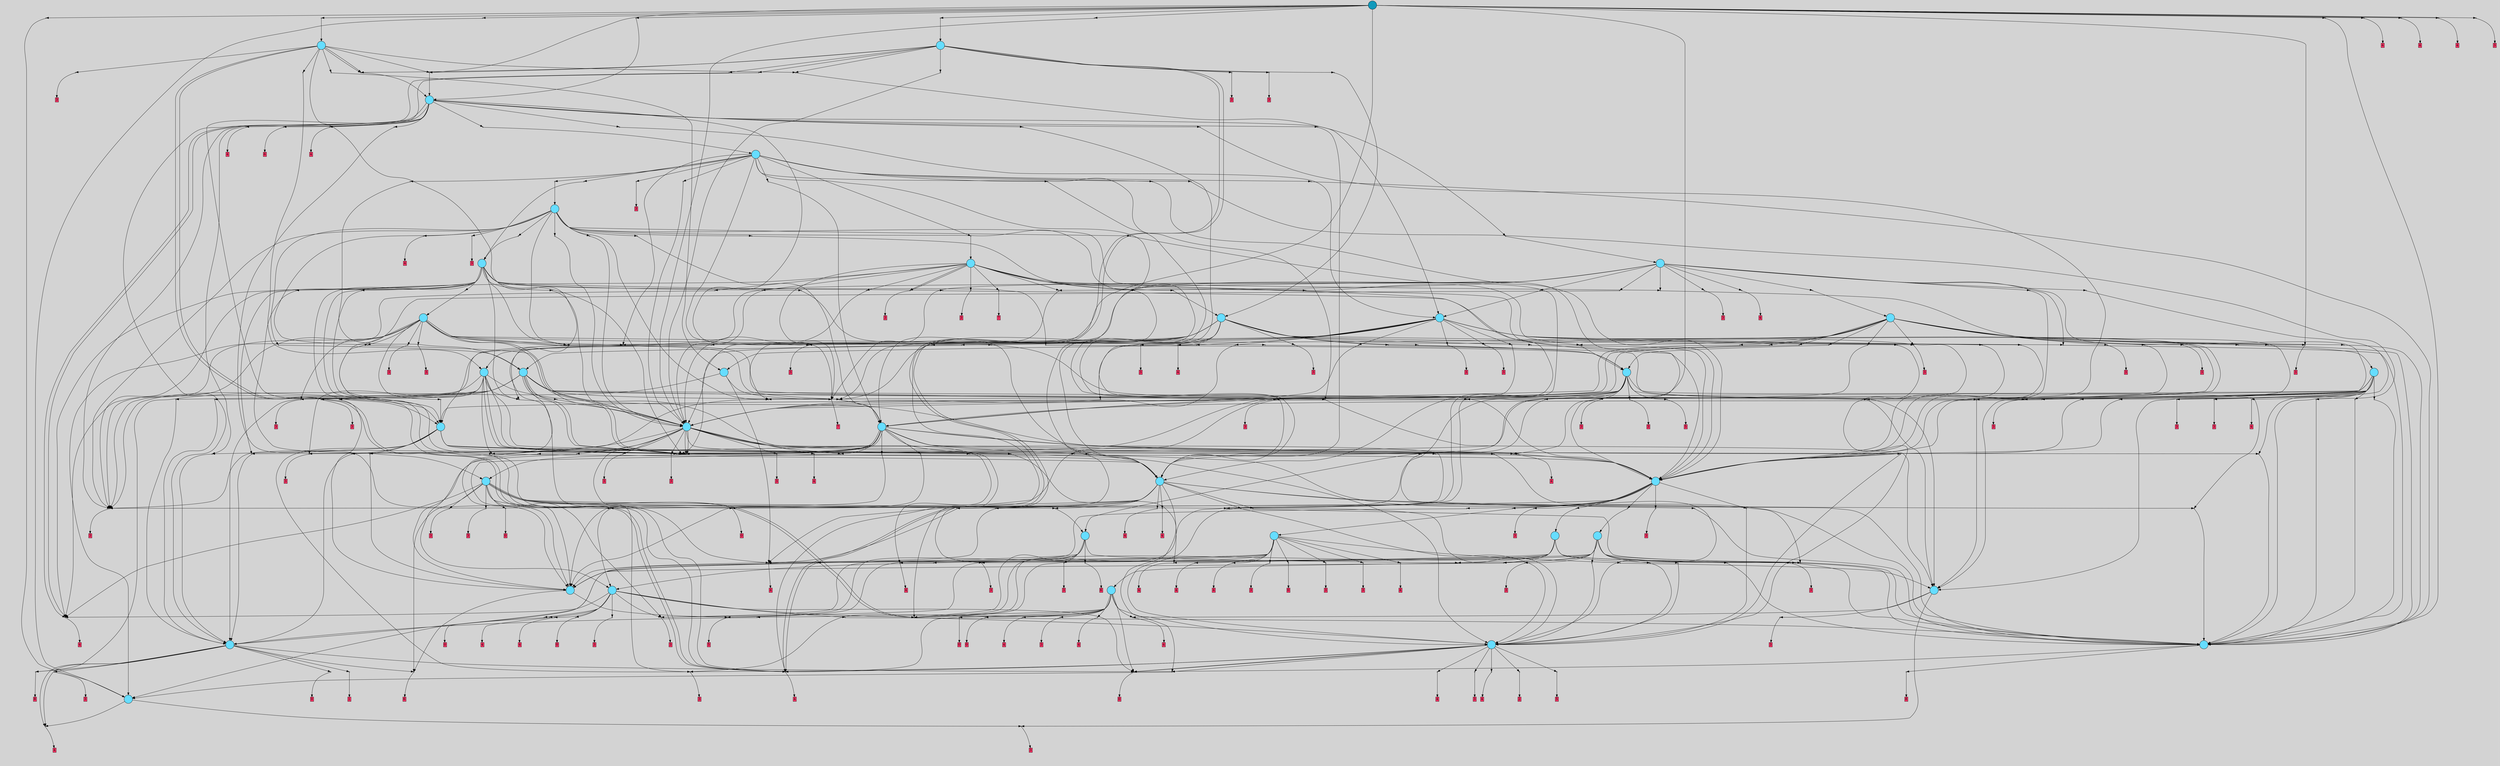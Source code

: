 // File exported with GEGELATI v1.3.1
// On the 2024-03-31 00:17:00
// With the File::TPGGraphDotExporter
digraph{
	graph[pad = "0.212, 0.055" bgcolor = lightgray]
	node[shape=circle style = filled label = ""]
		T3 [fillcolor="#66ddff"]
		T5 [fillcolor="#66ddff"]
		T7 [fillcolor="#66ddff"]
		T8 [fillcolor="#66ddff"]
		T9 [fillcolor="#66ddff"]
		T30 [fillcolor="#66ddff"]
		T143 [fillcolor="#66ddff"]
		T146 [fillcolor="#66ddff"]
		T203 [fillcolor="#66ddff"]
		T212 [fillcolor="#66ddff"]
		T260 [fillcolor="#66ddff"]
		T284 [fillcolor="#66ddff"]
		T319 [fillcolor="#66ddff"]
		T358 [fillcolor="#66ddff"]
		T408 [fillcolor="#66ddff"]
		T430 [fillcolor="#66ddff"]
		T396 [fillcolor="#66ddff"]
		T586 [fillcolor="#66ddff"]
		T614 [fillcolor="#66ddff"]
		T616 [fillcolor="#66ddff"]
		T649 [fillcolor="#66ddff"]
		T720 [fillcolor="#66ddff"]
		T733 [fillcolor="#66ddff"]
		T776 [fillcolor="#66ddff"]
		T813 [fillcolor="#66ddff"]
		T829 [fillcolor="#66ddff"]
		T846 [fillcolor="#66ddff"]
		T935 [fillcolor="#66ddff"]
		T947 [fillcolor="#66ddff"]
		T968 [fillcolor="#66ddff"]
		T988 [fillcolor="#66ddff"]
		T994 [fillcolor="#66ddff"]
		T1050 [fillcolor="#66ddff"]
		T1363 [fillcolor="#66ddff"]
		T1423 [fillcolor="#66ddff"]
		T1789 [fillcolor="#1199bb"]
		P57840 [fillcolor="#cccccc" shape=point] //
		I57840 [shape=box style=invis label="3|0&1|7#2|6&#92;n1|6&0|7#3|4&#92;n3|7&1|2#1|7&#92;n3|5&3|3#0|2&#92;n0|3&0|4#0|1&#92;n4|1&2|5#3|2&#92;n6|7&3|2#0|7&#92;n"]
		P57840 -> I57840[style=invis]
		A22870 [fillcolor="#ff3366" shape=box margin=0.03 width=0 height=0 label="3"]
		T3 -> P57840 -> A22870
		P57841 [fillcolor="#cccccc" shape=point] //
		I57841 [shape=box style=invis label="2|5&1|6#0|2&#92;n1|2&0|5#4|0&#92;n0|6&2|4#3|3&#92;n1|4&0|0#3|6&#92;n3|5&2|2#0|7&#92;n8|4&3|5#0|6&#92;n5|2&2|4#0|5&#92;n1|1&2|4#2|4&#92;n"]
		P57841 -> I57841[style=invis]
		A22871 [fillcolor="#ff3366" shape=box margin=0.03 width=0 height=0 label="4"]
		T3 -> P57841 -> A22871
		P57842 [fillcolor="#cccccc" shape=point] //
		I57842 [shape=box style=invis label="2|4&0|4#1|3&#92;n4|2&0|3#3|6&#92;n6|4&2|5#4|3&#92;n"]
		P57842 -> I57842[style=invis]
		A22872 [fillcolor="#ff3366" shape=box margin=0.03 width=0 height=0 label="5"]
		T5 -> P57842 -> A22872
		P57843 [fillcolor="#cccccc" shape=point] //
		I57843 [shape=box style=invis label="6|4&1|4#4|4&#92;n7|2&0|6#2|2&#92;n1|3&3|6#1|7&#92;n2|6&4|0#1|7&#92;n"]
		P57843 -> I57843[style=invis]
		A22873 [fillcolor="#ff3366" shape=box margin=0.03 width=0 height=0 label="6"]
		T5 -> P57843 -> A22873
		P57844 [fillcolor="#cccccc" shape=point] //
		I57844 [shape=box style=invis label="1|1&1|1#2|4&#92;n1|3&4|3#2|5&#92;n2|4&1|4#2|5&#92;n1|1&3|1#0|0&#92;n2|0&3|3#3|4&#92;n6|0&0|2#1|4&#92;n6|1&0|7#4|3&#92;n2|2&0|5#1|3&#92;n5|4&0|7#3|0&#92;n"]
		P57844 -> I57844[style=invis]
		A22874 [fillcolor="#ff3366" shape=box margin=0.03 width=0 height=0 label="7"]
		T7 -> P57844 -> A22874
		P57845 [fillcolor="#cccccc" shape=point] //
		I57845 [shape=box style=invis label="6|2&4|7#4|4&#92;n0|4&4|5#3|7&#92;n2|1&1|4#3|1&#92;n6|6&3|3#3|0&#92;n2|7&3|2#1|0&#92;n3|7&1|1#0|1&#92;n1|4&1|2#3|7&#92;n4|0&2|5#4|6&#92;n"]
		P57845 -> I57845[style=invis]
		A22875 [fillcolor="#ff3366" shape=box margin=0.03 width=0 height=0 label="8"]
		T7 -> P57845 -> A22875
		P57846 [fillcolor="#cccccc" shape=point] //
		I57846 [shape=box style=invis label="4|3&3|7#0|2&#92;n2|6&2|0#0|2&#92;n5|2&0|0#4|3&#92;n8|2&4|1#1|3&#92;n5|7&2|2#3|4&#92;n0|5&3|2#0|6&#92;n5|0&3|4#1|7&#92;n"]
		P57846 -> I57846[style=invis]
		A22876 [fillcolor="#ff3366" shape=box margin=0.03 width=0 height=0 label="8"]
		T8 -> P57846 -> A22876
		P57847 [fillcolor="#cccccc" shape=point] //
		I57847 [shape=box style=invis label="7|2&4|4#4|7&#92;n6|3&4|4#1|5&#92;n7|6&3|6#4|5&#92;n6|7&0|3#4|6&#92;n6|1&3|4#3|5&#92;n1|1&2|1#2|1&#92;n3|1&4|2#4|6&#92;n6|5&3|2#3|0&#92;n2|0&1|6#3|0&#92;n4|0&4|2#4|2&#92;n"]
		P57847 -> I57847[style=invis]
		A22877 [fillcolor="#ff3366" shape=box margin=0.03 width=0 height=0 label="0"]
		T8 -> P57847 -> A22877
		P57848 [fillcolor="#cccccc" shape=point] //
		I57848 [shape=box style=invis label="7|5&4|6#3|3&#92;n1|3&0|7#0|4&#92;n5|1&0|7#4|4&#92;n6|6&1|1#2|4&#92;n3|5&0|2#1|2&#92;n6|3&2|4#0|1&#92;n"]
		P57848 -> I57848[style=invis]
		A22878 [fillcolor="#ff3366" shape=box margin=0.03 width=0 height=0 label="4"]
		T7 -> P57848 -> A22878
		T9 -> P57840
		P57849 [fillcolor="#cccccc" shape=point] //
		I57849 [shape=box style=invis label="2|5&1|6#0|2&#92;n1|2&0|5#4|0&#92;n0|6&2|4#1|3&#92;n6|4&3|4#1|0&#92;n1|4&0|0#3|6&#92;n1|1&2|4#2|4&#92;n8|4&3|5#0|6&#92;n5|2&2|4#0|5&#92;n3|5&2|2#0|7&#92;n"]
		P57849 -> I57849[style=invis]
		A22879 [fillcolor="#ff3366" shape=box margin=0.03 width=0 height=0 label="4"]
		T9 -> P57849 -> A22879
		P57850 [fillcolor="#cccccc" shape=point] //
		I57850 [shape=box style=invis label="3|0&1|7#2|6&#92;n3|7&1|2#1|7&#92;n3|5&3|3#0|2&#92;n4|1&2|5#3|2&#92;n0|3&0|4#4|1&#92;n6|7&3|2#0|7&#92;n"]
		P57850 -> I57850[style=invis]
		A22880 [fillcolor="#ff3366" shape=box margin=0.03 width=0 height=0 label="3"]
		T9 -> P57850 -> A22880
		T30 -> P57841
		T30 -> P57847
		P57851 [fillcolor="#cccccc" shape=point] //
		I57851 [shape=box style=invis label="6|5&3|2#3|0&#92;n6|3&4|4#1|5&#92;n7|6&3|1#4|5&#92;n2|3&4|0#3|3&#92;n6|7&0|3#4|6&#92;n1|1&2|1#2|1&#92;n3|1&4|2#4|6&#92;n7|2&4|4#4|7&#92;n2|0&1|6#3|0&#92;n4|0&4|2#4|2&#92;n"]
		P57851 -> I57851[style=invis]
		A22881 [fillcolor="#ff3366" shape=box margin=0.03 width=0 height=0 label="0"]
		T30 -> P57851 -> A22881
		T30 -> P57845
		T30 -> P57841
		P57852 [fillcolor="#cccccc" shape=point] //
		I57852 [shape=box style=invis label="5|7&0|0#3|0&#92;n8|0&1|7#3|0&#92;n"]
		P57852 -> I57852[style=invis]
		A22882 [fillcolor="#ff3366" shape=box margin=0.03 width=0 height=0 label="1"]
		T30 -> P57852 -> A22882
		T30 -> P57843
		P57853 [fillcolor="#cccccc" shape=point] //
		I57853 [shape=box style=invis label="3|0&1|7#2|6&#92;n1|6&0|7#3|4&#92;n6|7&3|2#0|7&#92;n5|7&1|2#1|7&#92;n0|3&0|4#0|1&#92;n4|1&2|5#3|2&#92;n4|1&4|6#1|1&#92;n"]
		P57853 -> I57853[style=invis]
		A22883 [fillcolor="#ff3366" shape=box margin=0.03 width=0 height=0 label="3"]
		T30 -> P57853 -> A22883
		P57854 [fillcolor="#cccccc" shape=point] //
		I57854 [shape=box style=invis label="1|0&2|5#3|0&#92;n4|2&1|6#3|0&#92;n3|4&4|2#1|7&#92;n1|7&0|6#4|6&#92;n6|7&3|0#2|3&#92;n"]
		P57854 -> I57854[style=invis]
		A22884 [fillcolor="#ff3366" shape=box margin=0.03 width=0 height=0 label="3"]
		T143 -> P57854 -> A22884
		P57855 [fillcolor="#cccccc" shape=point] //
		I57855 [shape=box style=invis label="4|7&3|4#3|7&#92;n8|1&3|7#0|6&#92;n3|7&4|1#4|1&#92;n0|6&2|4#3|3&#92;n2|5&1|6#0|2&#92;n5|3&3|0#2|2&#92;n3|0&3|7#0|4&#92;n1|1&2|4#2|4&#92;n3|2&2|2#0|0&#92;n1|4&0|0#3|6&#92;n"]
		P57855 -> I57855[style=invis]
		T143 -> P57855 -> T3
		P57856 [fillcolor="#cccccc" shape=point] //
		I57856 [shape=box style=invis label="1|2&0|5#4|0&#92;n0|6&2|4#3|3&#92;n1|4&0|0#3|6&#92;n3|5&2|2#0|5&#92;n8|4&3|5#0|6&#92;n1|1&2|4#2|4&#92;n5|2&2|4#0|5&#92;n"]
		P57856 -> I57856[style=invis]
		A22885 [fillcolor="#ff3366" shape=box margin=0.03 width=0 height=0 label="4"]
		T143 -> P57856 -> A22885
		P57857 [fillcolor="#cccccc" shape=point] //
		I57857 [shape=box style=invis label="0|6&0|0#2|7&#92;n5|2&4|2#0|5&#92;n4|2&2|5#3|2&#92;n3|0&1|7#2|2&#92;n0|1&2|1#4|4&#92;n2|1&0|2#4|7&#92;n0|3&0|1#0|0&#92;n8|5&2|3#1|0&#92;n4|7&2|7#0|7&#92;n5|3&3|6#0|7&#92;n"]
		P57857 -> I57857[style=invis]
		A22886 [fillcolor="#ff3366" shape=box margin=0.03 width=0 height=0 label="3"]
		T143 -> P57857 -> A22886
		T143 -> P57847
		P57858 [fillcolor="#cccccc" shape=point] //
		I57858 [shape=box style=invis label="1|3&1|7#0|4&#92;n6|4&0|1#2|3&#92;n1|1&1|2#1|0&#92;n6|3&4|0#1|5&#92;n4|2&3|1#4|3&#92;n2|1&1|0#3|4&#92;n7|6&2|1#4|1&#92;n6|7&2|6#2|0&#92;n2|0&1|6#0|2&#92;n3|3&1|1#0|2&#92;n"]
		P57858 -> I57858[style=invis]
		A22887 [fillcolor="#ff3366" shape=box margin=0.03 width=0 height=0 label="4"]
		T143 -> P57858 -> A22887
		P57859 [fillcolor="#cccccc" shape=point] //
		I57859 [shape=box style=invis label="6|7&2|6#2|0&#92;n6|4&0|1#2|3&#92;n7|0&2|5#1|5&#92;n4|3&4|0#1|2&#92;n2|2&1|0#3|4&#92;n7|6&2|1#4|1&#92;n2|0&1|6#0|2&#92;n1|3&1|7#0|4&#92;n8|4&4|3#1|6&#92;n"]
		P57859 -> I57859[style=invis]
		A22888 [fillcolor="#ff3366" shape=box margin=0.03 width=0 height=0 label="4"]
		T143 -> P57859 -> A22888
		P57860 [fillcolor="#cccccc" shape=point] //
		I57860 [shape=box style=invis label="4|4&1|2#2|7&#92;n2|4&4|2#2|0&#92;n4|7&2|5#1|6&#92;n1|5&4|5#3|0&#92;n4|7&0|3#4|0&#92;n3|1&2|2#1|0&#92;n"]
		P57860 -> I57860[style=invis]
		A22889 [fillcolor="#ff3366" shape=box margin=0.03 width=0 height=0 label="2"]
		T143 -> P57860 -> A22889
		P57861 [fillcolor="#cccccc" shape=point] //
		I57861 [shape=box style=invis label="3|1&2|6#1|1&#92;n8|0&0|1#2|6&#92;n7|4&4|0#2|6&#92;n6|1&0|7#1|2&#92;n"]
		P57861 -> I57861[style=invis]
		A22890 [fillcolor="#ff3366" shape=box margin=0.03 width=0 height=0 label="5"]
		T143 -> P57861 -> A22890
		T143 -> P57847
		P57862 [fillcolor="#cccccc" shape=point] //
		I57862 [shape=box style=invis label="5|5&1|5#2|1&#92;n3|0&2|7#3|1&#92;n3|6&3|7#4|2&#92;n"]
		P57862 -> I57862[style=invis]
		A22891 [fillcolor="#ff3366" shape=box margin=0.03 width=0 height=0 label="3"]
		T146 -> P57862 -> A22891
		T146 -> P57855
		P57863 [fillcolor="#cccccc" shape=point] //
		I57863 [shape=box style=invis label="2|7&4|4#2|2&#92;n3|5&0|2#1|2&#92;n7|6&3|0#2|4&#92;n3|5&4|5#3|3&#92;n0|0&4|5#4|5&#92;n1|1&3|5#1|1&#92;n3|1&2|4#4|7&#92;n6|1&0|2#1|0&#92;n4|0&4|5#1|6&#92;n"]
		P57863 -> I57863[style=invis]
		T146 -> P57863 -> T30
		T146 -> P57857
		T146 -> P57847
		P57864 [fillcolor="#cccccc" shape=point] //
		I57864 [shape=box style=invis label="7|2&2|7#0|6&#92;n0|5&2|1#1|0&#92;n5|5&0|7#4|0&#92;n4|7&1|1#0|3&#92;n5|3&0|6#0|0&#92;n6|5&3|4#1|1&#92;n5|0&3|2#2|2&#92;n"]
		P57864 -> I57864[style=invis]
		A22892 [fillcolor="#ff3366" shape=box margin=0.03 width=0 height=0 label="4"]
		T146 -> P57864 -> A22892
		T146 -> P57849
		P57865 [fillcolor="#cccccc" shape=point] //
		I57865 [shape=box style=invis label="3|4&1|0#0|6&#92;n3|6&2|6#0|0&#92;n6|4&4|6#3|7&#92;n7|0&1|1#1|2&#92;n8|6&0|3#0|3&#92;n7|2&4|2#0|6&#92;n2|6&1|3#0|4&#92;n6|3&3|6#3|3&#92;n4|1&0|3#0|5&#92;n1|0&2|5#0|1&#92;n"]
		P57865 -> I57865[style=invis]
		A22893 [fillcolor="#ff3366" shape=box margin=0.03 width=0 height=0 label="0"]
		T146 -> P57865 -> A22893
		P57866 [fillcolor="#cccccc" shape=point] //
		I57866 [shape=box style=invis label="1|1&3|4#0|1&#92;n3|3&1|0#0|6&#92;n6|4&4|6#3|7&#92;n7|5&4|2#0|6&#92;n3|6&2|6#0|0&#92;n2|6&1|3#0|4&#92;n6|3&3|6#3|3&#92;n4|1&0|3#0|5&#92;n1|0&2|5#0|1&#92;n"]
		P57866 -> I57866[style=invis]
		A22894 [fillcolor="#ff3366" shape=box margin=0.03 width=0 height=0 label="0"]
		T146 -> P57866 -> A22894
		T146 -> P57858
		P57867 [fillcolor="#cccccc" shape=point] //
		I57867 [shape=box style=invis label="2|1&1|0#3|4&#92;n4|2&3|1#4|3&#92;n6|2&4|7#2|3&#92;n6|3&4|0#3|5&#92;n2|1&1|2#1|0&#92;n6|4&2|6#2|0&#92;n3|3&1|1#0|2&#92;n1|3&1|7#0|4&#92;n7|6&2|1#4|1&#92;n2|0&1|6#0|2&#92;n"]
		P57867 -> I57867[style=invis]
		A22895 [fillcolor="#ff3366" shape=box margin=0.03 width=0 height=0 label="4"]
		T146 -> P57867 -> A22895
		P57868 [fillcolor="#cccccc" shape=point] //
		I57868 [shape=box style=invis label="1|1&3|4#0|1&#92;n3|3&1|0#0|6&#92;n7|5&4|2#0|6&#92;n0|6&2|6#0|0&#92;n6|3&3|6#3|3&#92;n2|6&1|3#0|4&#92;n4|1&0|3#0|5&#92;n1|0&2|5#0|1&#92;n"]
		P57868 -> I57868[style=invis]
		A22896 [fillcolor="#ff3366" shape=box margin=0.03 width=0 height=0 label="0"]
		T203 -> P57868 -> A22896
		P57869 [fillcolor="#cccccc" shape=point] //
		I57869 [shape=box style=invis label="3|1&2|5#1|1&#92;n1|2&0|5#4|0&#92;n8|0&3|5#1|6&#92;n5|2&2|4#0|5&#92;n1|1&4|4#3|0&#92;n4|4&4|7#2|0&#92;n5|3&1|7#3|6&#92;n1|1&2|4#2|4&#92;n"]
		P57869 -> I57869[style=invis]
		T203 -> P57869 -> T143
		P57870 [fillcolor="#cccccc" shape=point] //
		I57870 [shape=box style=invis label="6|5&3|4#1|1&#92;n5|5&0|7#4|0&#92;n4|5&3|1#0|6&#92;n4|7&1|1#0|3&#92;n5|3&0|6#0|0&#92;n0|5&2|1#1|0&#92;n5|0&3|2#2|2&#92;n"]
		P57870 -> I57870[style=invis]
		A22897 [fillcolor="#ff3366" shape=box margin=0.03 width=0 height=0 label="4"]
		T203 -> P57870 -> A22897
		P57871 [fillcolor="#cccccc" shape=point] //
		I57871 [shape=box style=invis label="4|2&3|1#4|3&#92;n6|4&0|1#2|3&#92;n1|1&1|2#1|0&#92;n7|7&2|4#3|7&#92;n3|3&1|1#0|2&#92;n7|6&2|1#1|1&#92;n2|1&4|0#3|4&#92;n4|0&1|6#0|2&#92;n6|4&2|6#2|0&#92;n6|3&4|0#1|5&#92;n"]
		P57871 -> I57871[style=invis]
		A22898 [fillcolor="#ff3366" shape=box margin=0.03 width=0 height=0 label="4"]
		T203 -> P57871 -> A22898
		P57872 [fillcolor="#cccccc" shape=point] //
		I57872 [shape=box style=invis label="1|3&1|7#0|4&#92;n6|4&0|1#2|3&#92;n1|1&1|2#1|0&#92;n4|3&4|0#1|5&#92;n4|2&3|1#4|3&#92;n2|1&1|0#3|4&#92;n7|6&2|1#4|1&#92;n2|0&1|6#0|2&#92;n6|7&2|6#2|0&#92;n3|3&1|1#0|2&#92;n"]
		P57872 -> I57872[style=invis]
		A22899 [fillcolor="#ff3366" shape=box margin=0.03 width=0 height=0 label="4"]
		T203 -> P57872 -> A22899
		P57873 [fillcolor="#cccccc" shape=point] //
		I57873 [shape=box style=invis label="1|7&2|6#4|6&#92;n1|6&0|3#1|4&#92;n3|7&1|2#1|4&#92;n"]
		P57873 -> I57873[style=invis]
		A22900 [fillcolor="#ff3366" shape=box margin=0.03 width=0 height=0 label="3"]
		T203 -> P57873 -> A22900
		P57874 [fillcolor="#cccccc" shape=point] //
		I57874 [shape=box style=invis label="4|1&0|3#0|5&#92;n3|6&2|6#0|0&#92;n6|4&4|6#3|7&#92;n7|0&1|1#1|2&#92;n7|2&4|2#0|6&#92;n8|6&1|3#0|4&#92;n6|3&3|6#3|3&#92;n3|4&1|0#0|6&#92;n1|0&2|5#0|1&#92;n"]
		P57874 -> I57874[style=invis]
		A22901 [fillcolor="#ff3366" shape=box margin=0.03 width=0 height=0 label="0"]
		T203 -> P57874 -> A22901
		P57875 [fillcolor="#cccccc" shape=point] //
		I57875 [shape=box style=invis label="3|5&3|3#0|2&#92;n0|3&1|4#0|1&#92;n1|6&3|7#3|2&#92;n3|0&3|7#2|6&#92;n2|1&0|2#4|7&#92;n6|0&4|7#3|0&#92;n5|4&2|2#1|3&#92;n"]
		P57875 -> I57875[style=invis]
		A22902 [fillcolor="#ff3366" shape=box margin=0.03 width=0 height=0 label="3"]
		T203 -> P57875 -> A22902
		P57876 [fillcolor="#cccccc" shape=point] //
		I57876 [shape=box style=invis label="8|4&3|7#2|3&#92;n0|0&4|5#0|0&#92;n"]
		P57876 -> I57876[style=invis]
		T203 -> P57876 -> T8
		T203 -> P57847
		P57877 [fillcolor="#cccccc" shape=point] //
		I57877 [shape=box style=invis label="3|4&1|0#0|6&#92;n6|4&4|6#3|7&#92;n3|6&2|6#0|0&#92;n8|6&0|3#0|3&#92;n7|5&4|2#0|6&#92;n2|6&1|3#0|4&#92;n6|3&3|6#3|3&#92;n4|1&0|3#0|5&#92;n1|0&2|5#0|1&#92;n"]
		P57877 -> I57877[style=invis]
		A22903 [fillcolor="#ff3366" shape=box margin=0.03 width=0 height=0 label="0"]
		T212 -> P57877 -> A22903
		P57878 [fillcolor="#cccccc" shape=point] //
		I57878 [shape=box style=invis label="6|0&4|7#3|0&#92;n3|0&3|7#2|6&#92;n1|6&3|7#3|4&#92;n3|5&3|3#0|2&#92;n2|1&0|2#4|7&#92;n0|3&0|4#0|1&#92;n6|7&3|2#0|7&#92;n3|4&2|2#1|3&#92;n"]
		P57878 -> I57878[style=invis]
		A22904 [fillcolor="#ff3366" shape=box margin=0.03 width=0 height=0 label="3"]
		T212 -> P57878 -> A22904
		P57879 [fillcolor="#cccccc" shape=point] //
		I57879 [shape=box style=invis label="8|4&2|6#2|5&#92;n6|0&2|7#3|1&#92;n7|5&1|4#0|2&#92;n"]
		P57879 -> I57879[style=invis]
		A22905 [fillcolor="#ff3366" shape=box margin=0.03 width=0 height=0 label="3"]
		T212 -> P57879 -> A22905
		P57880 [fillcolor="#cccccc" shape=point] //
		I57880 [shape=box style=invis label="1|1&0|2#1|0&#92;n6|4&0|1#2|3&#92;n1|3&1|7#0|4&#92;n4|3&4|0#1|5&#92;n4|2&3|1#4|3&#92;n2|0&1|6#0|2&#92;n7|6&2|1#4|1&#92;n6|7&2|6#2|0&#92;n7|1&1|6#1|2&#92;n3|3&1|4#0|2&#92;n"]
		P57880 -> I57880[style=invis]
		A22906 [fillcolor="#ff3366" shape=box margin=0.03 width=0 height=0 label="4"]
		T212 -> P57880 -> A22906
		T212 -> P57842
		P57881 [fillcolor="#cccccc" shape=point] //
		I57881 [shape=box style=invis label="2|5&1|6#0|2&#92;n5|0&2|3#2|2&#92;n5|7&3|4#3|0&#92;n1|1&2|4#2|7&#92;n1|2&1|5#0|4&#92;n0|1&0|4#3|3&#92;n8|4&3|5#0|6&#92;n"]
		P57881 -> I57881[style=invis]
		A22907 [fillcolor="#ff3366" shape=box margin=0.03 width=0 height=0 label="4"]
		T212 -> P57881 -> A22907
		P57882 [fillcolor="#cccccc" shape=point] //
		I57882 [shape=box style=invis label="4|0&1|2#3|3&#92;n1|1&2|4#1|1&#92;n3|5&0|0#0|0&#92;n1|2&1|6#2|6&#92;n6|4&2|7#4|5&#92;n1|4&0|3#3|2&#92;n1|7&3|2#3|1&#92;n3|1&2|2#0|4&#92;n2|2&0|2#2|0&#92;n7|7&2|3#2|0&#92;n"]
		P57882 -> I57882[style=invis]
		A22908 [fillcolor="#ff3366" shape=box margin=0.03 width=0 height=0 label="4"]
		T212 -> P57882 -> A22908
		P57883 [fillcolor="#cccccc" shape=point] //
		I57883 [shape=box style=invis label="6|4&0|1#2|3&#92;n0|6&2|4#2|4&#92;n1|1&1|2#0|0&#92;n6|3&4|0#1|5&#92;n2|1&1|0#3|4&#92;n4|2&3|1#4|3&#92;n7|6&2|1#4|1&#92;n6|7&2|6#2|0&#92;n2|0&1|6#0|2&#92;n3|3&1|1#0|2&#92;n"]
		P57883 -> I57883[style=invis]
		A22909 [fillcolor="#ff3366" shape=box margin=0.03 width=0 height=0 label="4"]
		T212 -> P57883 -> A22909
		P57884 [fillcolor="#cccccc" shape=point] //
		I57884 [shape=box style=invis label="1|7&2|6#4|6&#92;n1|6&0|4#1|4&#92;n1|4&1|5#4|7&#92;n3|7&1|2#4|4&#92;n"]
		P57884 -> I57884[style=invis]
		A22910 [fillcolor="#ff3366" shape=box margin=0.03 width=0 height=0 label="3"]
		T212 -> P57884 -> A22910
		P57885 [fillcolor="#cccccc" shape=point] //
		I57885 [shape=box style=invis label="1|1&4|5#4|6&#92;n6|6&3|2#1|7&#92;n0|7&0|2#0|1&#92;n7|0&0|0#0|7&#92;n3|7&3|4#3|2&#92;n1|7&2|4#1|1&#92;n3|6&1|7#2|4&#92;n"]
		P57885 -> I57885[style=invis]
		T212 -> P57885 -> T9
		T212 -> P57848
		P57886 [fillcolor="#cccccc" shape=point] //
		I57886 [shape=box style=invis label="5|3&1|7#3|3&#92;n3|5&3|3#0|2&#92;n1|6&3|7#3|4&#92;n3|0&3|7#2|6&#92;n2|1&0|2#4|7&#92;n1|0&4|7#3|0&#92;n0|3&0|4#0|1&#92;n6|7&3|2#0|7&#92;n5|4&2|2#1|3&#92;n"]
		P57886 -> I57886[style=invis]
		T212 -> P57886 -> T203
		P57887 [fillcolor="#cccccc" shape=point] //
		I57887 [shape=box style=invis label="1|0&1|0#4|3&#92;n2|1&1|0#3|4&#92;n8|1&1|0#1|3&#92;n6|6&2|6#2|0&#92;n7|6&2|1#4|2&#92;n1|3&1|7#1|4&#92;n3|3&1|1#0|2&#92;n4|3&4|0#1|5&#92;n"]
		P57887 -> I57887[style=invis]
		T260 -> P57887 -> T5
		P57888 [fillcolor="#cccccc" shape=point] //
		I57888 [shape=box style=invis label="2|4&4|7#2|6&#92;n4|4&3|5#2|0&#92;n1|2&2|7#4|4&#92;n8|1&0|5#0|1&#92;n7|3&1|4#3|0&#92;n8|0&3|5#4|6&#92;n4|0&2|4#3|7&#92;n8|2&0|0#2|7&#92;n8|4&4|4#3|0&#92;n"]
		P57888 -> I57888[style=invis]
		T260 -> P57888 -> T143
		T260 -> P57873
		P57889 [fillcolor="#cccccc" shape=point] //
		I57889 [shape=box style=invis label="8|6&2|4#2|4&#92;n3|1&3|7#1|5&#92;n0|0&4|5#0|0&#92;n8|4&3|4#2|3&#92;n"]
		P57889 -> I57889[style=invis]
		T260 -> P57889 -> T8
		P57890 [fillcolor="#cccccc" shape=point] //
		I57890 [shape=box style=invis label="2|6&4|7#3|1&#92;n6|0&2|6#0|1&#92;n8|5&4|5#2|0&#92;n8|2&0|7#4|2&#92;n1|2&2|7#4|4&#92;n"]
		P57890 -> I57890[style=invis]
		A22911 [fillcolor="#ff3366" shape=box margin=0.03 width=0 height=0 label="4"]
		T260 -> P57890 -> A22911
		P57891 [fillcolor="#cccccc" shape=point] //
		I57891 [shape=box style=invis label="5|2&3|6#0|6&#92;n2|3&3|2#2|3&#92;n3|1&1|6#4|4&#92;n1|1&2|1#4|6&#92;n8|7&3|0#0|3&#92;n8|1&2|3#3|7&#92;n2|0&2|5#0|3&#92;n8|3&3|0#3|4&#92;n3|5&1|6#1|4&#92;n"]
		P57891 -> I57891[style=invis]
		T260 -> P57891 -> T146
		T260 -> P57869
		P57892 [fillcolor="#cccccc" shape=point] //
		I57892 [shape=box style=invis label="3|5&3|3#0|2&#92;n1|6&3|7#3|4&#92;n3|1&1|1#1|4&#92;n6|0&4|7#4|0&#92;n1|0&3|7#2|6&#92;n2|1&0|2#4|7&#92;n7|1&4|2#4|3&#92;n"]
		P57892 -> I57892[style=invis]
		A22912 [fillcolor="#ff3366" shape=box margin=0.03 width=0 height=0 label="3"]
		T260 -> P57892 -> A22912
		P57893 [fillcolor="#cccccc" shape=point] //
		I57893 [shape=box style=invis label="0|0&2|4#3|3&#92;n0|0&4|5#4|0&#92;n8|4&3|4#2|3&#92;n"]
		P57893 -> I57893[style=invis]
		T260 -> P57893 -> T8
		T284 -> P57887
		P57894 [fillcolor="#cccccc" shape=point] //
		I57894 [shape=box style=invis label="2|4&4|7#2|6&#92;n7|3&1|4#3|0&#92;n1|2&2|7#4|4&#92;n8|1&0|5#0|5&#92;n4|4&3|5#2|0&#92;n8|0&3|5#4|6&#92;n4|0&2|4#3|7&#92;n8|2&0|0#2|7&#92;n8|4&4|4#3|0&#92;n"]
		P57894 -> I57894[style=invis]
		T284 -> P57894 -> T143
		P57895 [fillcolor="#cccccc" shape=point] //
		I57895 [shape=box style=invis label="1|6&0|3#1|2&#92;n5|0&3|1#1|5&#92;n1|7&2|6#4|6&#92;n3|4&0|0#4|5&#92;n3|7&1|2#1|4&#92;n"]
		P57895 -> I57895[style=invis]
		T284 -> P57895 -> T8
		T284 -> P57889
		T284 -> P57891
		T284 -> P57869
		T284 -> P57893
		P57896 [fillcolor="#cccccc" shape=point] //
		I57896 [shape=box style=invis label="1|2&0|2#4|0&#92;n3|1&2|5#1|1&#92;n8|0&3|5#1|6&#92;n5|2&2|4#0|5&#92;n1|1&4|4#3|0&#92;n4|4&4|7#2|0&#92;n1|1&2|4#2|4&#92;n3|6&1|1#4|1&#92;n"]
		P57896 -> I57896[style=invis]
		T284 -> P57896 -> T143
		P57897 [fillcolor="#cccccc" shape=point] //
		I57897 [shape=box style=invis label="1|4&0|1#3|6&#92;n3|1&3|4#3|7&#92;n1|0&1|5#2|4&#92;n3|6&3|7#4|6&#92;n5|5&0|5#2|0&#92;n"]
		P57897 -> I57897[style=invis]
		A22913 [fillcolor="#ff3366" shape=box margin=0.03 width=0 height=0 label="3"]
		T284 -> P57897 -> A22913
		P57898 [fillcolor="#cccccc" shape=point] //
		I57898 [shape=box style=invis label="6|0&4|7#4|0&#92;n1|6&3|7#3|4&#92;n3|1&4|1#1|4&#92;n3|5&3|3#0|2&#92;n1|0&3|7#2|6&#92;n2|1&0|2#4|7&#92;n7|1&4|2#4|3&#92;n"]
		P57898 -> I57898[style=invis]
		A22914 [fillcolor="#ff3366" shape=box margin=0.03 width=0 height=0 label="3"]
		T284 -> P57898 -> A22914
		P57899 [fillcolor="#cccccc" shape=point] //
		I57899 [shape=box style=invis label="7|6&3|2#4|5&#92;n2|3&1|1#0|2&#92;n8|0&1|0#1|2&#92;n1|7&1|0#4|3&#92;n8|3&4|3#3|1&#92;n4|6&4|0#1|5&#92;n3|3&4|5#3|2&#92;n1|3&1|7#1|5&#92;n5|3&1|1#1|0&#92;n5|0&3|0#2|0&#92;n"]
		P57899 -> I57899[style=invis]
		T319 -> P57899 -> T5
		T319 -> P57873
		P57900 [fillcolor="#cccccc" shape=point] //
		I57900 [shape=box style=invis label="6|0&4|7#3|0&#92;n0|3&0|4#0|1&#92;n3|3&3|7#2|6&#92;n1|6&3|7#3|4&#92;n2|1&0|2#1|7&#92;n8|4&2|7#0|6&#92;n6|7&3|2#0|7&#92;n7|5&3|3#0|2&#92;n5|4&2|2#1|3&#92;n"]
		P57900 -> I57900[style=invis]
		A22915 [fillcolor="#ff3366" shape=box margin=0.03 width=0 height=0 label="3"]
		T319 -> P57900 -> A22915
		T319 -> P57891
		T319 -> P57869
		P57901 [fillcolor="#cccccc" shape=point] //
		I57901 [shape=box style=invis label="7|1&1|6#1|4&#92;n6|4&1|4#4|5&#92;n1|5&0|1#0|5&#92;n2|3&3|6#0|1&#92;n1|2&0|6#0|3&#92;n1|0&0|0#1|2&#92;n"]
		P57901 -> I57901[style=invis]
		A22916 [fillcolor="#ff3366" shape=box margin=0.03 width=0 height=0 label="6"]
		T319 -> P57901 -> A22916
		T319 -> P57842
		P57902 [fillcolor="#cccccc" shape=point] //
		I57902 [shape=box style=invis label="6|6&4|6#2|0&#92;n4|0&4|6#3|6&#92;n3|3&1|1#0|2&#92;n8|7&1|0#1|3&#92;n7|6&2|1#4|2&#92;n1|0&1|5#4|3&#92;n"]
		P57902 -> I57902[style=invis]
		T358 -> P57902 -> T284
		P57903 [fillcolor="#cccccc" shape=point] //
		I57903 [shape=box style=invis label="2|4&4|7#2|6&#92;n8|1&2|5#0|1&#92;n1|2&2|7#4|4&#92;n7|3&1|4#3|0&#92;n5|2&2|4#0|5&#92;n8|0&3|5#4|6&#92;n4|0&2|4#3|7&#92;n8|2&0|0#2|7&#92;n8|4&4|4#3|0&#92;n"]
		P57903 -> I57903[style=invis]
		T358 -> P57903 -> T143
		P57904 [fillcolor="#cccccc" shape=point] //
		I57904 [shape=box style=invis label="8|7&3|0#4|1&#92;n3|5&4|6#1|4&#92;n3|1&1|6#3|4&#92;n2|4&2|5#0|3&#92;n3|0&3|2#0|2&#92;n5|5&3|1#0|7&#92;n"]
		P57904 -> I57904[style=invis]
		T358 -> P57904 -> T212
		P57905 [fillcolor="#cccccc" shape=point] //
		I57905 [shape=box style=invis label="4|0&2|6#0|7&#92;n"]
		P57905 -> I57905[style=invis]
		A22917 [fillcolor="#ff3366" shape=box margin=0.03 width=0 height=0 label="3"]
		T358 -> P57905 -> A22917
		P57906 [fillcolor="#cccccc" shape=point] //
		I57906 [shape=box style=invis label="6|0&4|7#3|0&#92;n6|7&3|2#0|7&#92;n3|0&3|7#2|7&#92;n2|1&0|2#4|7&#92;n0|3&0|4#0|1&#92;n1|6&3|7#3|4&#92;n5|4&2|2#1|3&#92;n"]
		P57906 -> I57906[style=invis]
		A22918 [fillcolor="#ff3366" shape=box margin=0.03 width=0 height=0 label="3"]
		T358 -> P57906 -> A22918
		P57907 [fillcolor="#cccccc" shape=point] //
		I57907 [shape=box style=invis label="2|5&1|6#0|2&#92;n1|2&0|5#4|0&#92;n0|4&2|4#1|3&#92;n1|4&0|0#3|6&#92;n5|0&1|7#3|6&#92;n1|1&2|4#2|4&#92;n8|4&3|5#0|6&#92;n3|5&2|2#0|7&#92;n"]
		P57907 -> I57907[style=invis]
		T358 -> P57907 -> T260
		P57908 [fillcolor="#cccccc" shape=point] //
		I57908 [shape=box style=invis label="1|6&3|7#1|4&#92;n1|0&3|3#1|2&#92;n0|3&0|6#3|7&#92;n5|0&2|7#4|6&#92;n"]
		P57908 -> I57908[style=invis]
		A22919 [fillcolor="#ff3366" shape=box margin=0.03 width=0 height=0 label="3"]
		T358 -> P57908 -> A22919
		P57909 [fillcolor="#cccccc" shape=point] //
		I57909 [shape=box style=invis label="7|6&1|6#3|0&#92;n0|1&2|7#3|5&#92;n5|0&4|0#0|3&#92;n"]
		P57909 -> I57909[style=invis]
		T358 -> P57909 -> T30
		T358 -> P57904
		P57910 [fillcolor="#cccccc" shape=point] //
		I57910 [shape=box style=invis label="1|0&1|0#4|3&#92;n2|1&1|0#3|0&#92;n6|6&2|6#2|0&#92;n8|1&1|0#1|3&#92;n7|6&2|1#4|2&#92;n1|3&1|7#1|4&#92;n3|3&1|1#0|2&#92;n4|3&4|0#1|5&#92;n"]
		P57910 -> I57910[style=invis]
		T408 -> P57910 -> T319
		P57911 [fillcolor="#cccccc" shape=point] //
		I57911 [shape=box style=invis label="8|4&4|5#2|4&#92;n6|1&2|2#1|7&#92;n3|1&3|7#0|2&#92;n2|7&2|2#3|4&#92;n7|0&3|1#3|5&#92;n3|7&1|5#3|7&#92;n3|2&1|7#2|3&#92;n0|5&1|7#0|6&#92;n7|2&2|0#4|2&#92;n3|7&3|2#3|7&#92;n"]
		P57911 -> I57911[style=invis]
		A22920 [fillcolor="#ff3366" shape=box margin=0.03 width=0 height=0 label="3"]
		T408 -> P57911 -> A22920
		P57912 [fillcolor="#cccccc" shape=point] //
		I57912 [shape=box style=invis label="6|2&0|4#1|3&#92;n6|4&4|1#4|7&#92;n7|5&3|4#0|1&#92;n7|4&1|5#2|4&#92;n8|2&0|3#1|0&#92;n1|1&1|1#0|5&#92;n3|0&1|3#1|3&#92;n5|4&3|4#4|0&#92;n8|3&3|4#3|4&#92;n"]
		P57912 -> I57912[style=invis]
		T408 -> P57912 -> T8
		P57913 [fillcolor="#cccccc" shape=point] //
		I57913 [shape=box style=invis label="7|4&0|4#3|0&#92;n1|7&4|1#4|4&#92;n4|5&1|1#1|2&#92;n5|0&1|5#4|0&#92;n6|5&4|4#0|6&#92;n7|6&3|4#2|6&#92;n6|1&3|7#3|5&#92;n0|7&4|4#4|1&#92;n6|7&0|6#4|6&#92;n3|1&4|2#4|6&#92;n"]
		P57913 -> I57913[style=invis]
		A22921 [fillcolor="#ff3366" shape=box margin=0.03 width=0 height=0 label="0"]
		T408 -> P57913 -> A22921
		T408 -> P57869
		P57914 [fillcolor="#cccccc" shape=point] //
		I57914 [shape=box style=invis label="1|0&3|2#2|4&#92;n"]
		P57914 -> I57914[style=invis]
		A22922 [fillcolor="#ff3366" shape=box margin=0.03 width=0 height=0 label="3"]
		T408 -> P57914 -> A22922
		P57915 [fillcolor="#cccccc" shape=point] //
		I57915 [shape=box style=invis label="5|3&1|7#3|3&#92;n1|0&4|7#3|0&#92;n3|0&3|7#2|6&#92;n8|1&0|2#4|7&#92;n3|5&3|3#0|2&#92;n0|3&0|4#0|1&#92;n6|7&3|2#0|7&#92;n5|4&2|2#1|3&#92;n"]
		P57915 -> I57915[style=invis]
		T408 -> P57915 -> T203
		T408 -> P57869
		T408 -> P57889
		T408 -> P57873
		T408 -> P57871
		T408 -> P57843
		P57916 [fillcolor="#cccccc" shape=point] //
		I57916 [shape=box style=invis label="3|1&4|2#4|6&#92;n1|7&4|1#4|4&#92;n3|4&0|4#3|0&#92;n5|0&1|5#4|0&#92;n6|5&4|4#0|6&#92;n0|7&4|4#4|1&#92;n6|7&0|6#4|6&#92;n4|5&1|1#1|2&#92;n"]
		P57916 -> I57916[style=invis]
		A22923 [fillcolor="#ff3366" shape=box margin=0.03 width=0 height=0 label="0"]
		T408 -> P57916 -> A22923
		T430 -> P57890
		P57917 [fillcolor="#cccccc" shape=point] //
		I57917 [shape=box style=invis label="8|1&3|4#2|7&#92;n7|7&0|4#2|3&#92;n3|0&2|4#3|0&#92;n3|4&1|2#1|3&#92;n"]
		P57917 -> I57917[style=invis]
		T430 -> P57917 -> T3
		T430 -> P57915
		P57918 [fillcolor="#cccccc" shape=point] //
		I57918 [shape=box style=invis label="0|0&4|5#4|0&#92;n7|4&3|4#2|3&#92;n6|2&0|5#4|2&#92;n"]
		P57918 -> I57918[style=invis]
		T430 -> P57918 -> T8
		T430 -> P57910
		P57919 [fillcolor="#cccccc" shape=point] //
		I57919 [shape=box style=invis label="6|1&0|6#0|7&#92;n3|0&2|7#4|7&#92;n8|5&4|5#2|0&#92;n1|1&2|7#4|4&#92;n"]
		P57919 -> I57919[style=invis]
		A22924 [fillcolor="#ff3366" shape=box margin=0.03 width=0 height=0 label="4"]
		T430 -> P57919 -> A22924
		P57920 [fillcolor="#cccccc" shape=point] //
		I57920 [shape=box style=invis label="8|4&3|4#2|3&#92;n0|0&2|6#3|7&#92;n0|0&4|5#4|0&#92;n8|0&0|1#4|3&#92;n"]
		P57920 -> I57920[style=invis]
		T430 -> P57920 -> T8
		P57921 [fillcolor="#cccccc" shape=point] //
		I57921 [shape=box style=invis label="1|7&3|7#4|2&#92;n6|2&3|6#2|5&#92;n3|0&0|2#1|6&#92;n1|1&4|4#3|0&#92;n5|4&0|5#0|2&#92;n8|4&0|4#3|5&#92;n7|6&3|1#0|7&#92;n"]
		P57921 -> I57921[style=invis]
		T430 -> P57921 -> T143
		T430 -> P57916
		P57922 [fillcolor="#cccccc" shape=point] //
		I57922 [shape=box style=invis label="3|3&1|1#0|2&#92;n6|6&2|6#1|0&#92;n7|5&1|3#3|5&#92;n0|0&0|0#3|4&#92;n8|1&1|0#1|3&#92;n1|1&1|0#4|3&#92;n4|3&4|0#1|5&#92;n"]
		P57922 -> I57922[style=invis]
		T430 -> P57922 -> T5
		P57923 [fillcolor="#cccccc" shape=point] //
		I57923 [shape=box style=invis label="2|1&0|2#2|0&#92;n2|3&0|6#3|5&#92;n0|3&3|4#4|1&#92;n3|3&1|1#1|5&#92;n2|1&0|0#3|7&#92;n5|1&2|5#2|4&#92;n7|6&4|5#4|5&#92;n4|2&4|2#1|2&#92;n7|0&4|4#0|1&#92;n0|4&4|0#2|3&#92;n"]
		P57923 -> I57923[style=invis]
		A22925 [fillcolor="#ff3366" shape=box margin=0.03 width=0 height=0 label="4"]
		T430 -> P57923 -> A22925
		P57924 [fillcolor="#cccccc" shape=point] //
		I57924 [shape=box style=invis label="2|4&4|7#2|6&#92;n8|4&4|4#3|0&#92;n1|2&2|7#4|4&#92;n8|0&3|0#1|6&#92;n6|3&1|4#3|0&#92;n5|2&2|4#0|5&#92;n8|0&3|6#4|6&#92;n8|2&0|0#2|7&#92;n8|1&2|5#0|1&#92;n4|0&4|4#3|7&#92;n"]
		P57924 -> I57924[style=invis]
		T430 -> P57924 -> T143
		P57925 [fillcolor="#cccccc" shape=point] //
		I57925 [shape=box style=invis label="8|7&3|0#4|1&#92;n2|4&2|5#0|3&#92;n3|1&1|6#3|4&#92;n3|5&4|4#1|4&#92;n3|0&3|2#0|2&#92;n5|5&3|1#0|7&#92;n"]
		P57925 -> I57925[style=invis]
		T396 -> P57925 -> T430
		P57926 [fillcolor="#cccccc" shape=point] //
		I57926 [shape=box style=invis label="5|4&2|2#1|3&#92;n6|7&3|2#0|7&#92;n3|7&0|0#2|2&#92;n4|4&4|2#2|2&#92;n3|5&3|7#2|7&#92;n5|1&3|0#1|3&#92;n1|0&0|5#1|7&#92;n1|6&2|7#3|4&#92;n4|4&0|6#1|0&#92;n"]
		P57926 -> I57926[style=invis]
		T396 -> P57926 -> T30
		P57927 [fillcolor="#cccccc" shape=point] //
		I57927 [shape=box style=invis label="2|5&2|2#3|0&#92;n3|5&4|0#2|7&#92;n4|0&2|5#3|4&#92;n"]
		P57927 -> I57927[style=invis]
		T396 -> P57927 -> T5
		P57928 [fillcolor="#cccccc" shape=point] //
		I57928 [shape=box style=invis label="3|1&2|5#1|1&#92;n1|3&0|5#4|0&#92;n5|3&1|7#3|6&#92;n5|2&2|4#0|5&#92;n1|1&4|4#3|0&#92;n4|4&4|7#2|0&#92;n8|0&3|5#1|6&#92;n1|1&2|4#2|4&#92;n"]
		P57928 -> I57928[style=invis]
		T396 -> P57928 -> T143
		P57929 [fillcolor="#cccccc" shape=point] //
		I57929 [shape=box style=invis label="1|1&2|7#3|0&#92;n0|0&4|5#4|4&#92;n"]
		P57929 -> I57929[style=invis]
		T396 -> P57929 -> T8
		T396 -> P57857
		P57930 [fillcolor="#cccccc" shape=point] //
		I57930 [shape=box style=invis label="8|4&3|4#2|3&#92;n0|2&1|7#0|4&#92;n0|0&4|5#4|4&#92;n1|1&2|7#3|0&#92;n"]
		P57930 -> I57930[style=invis]
		T396 -> P57930 -> T8
		P57931 [fillcolor="#cccccc" shape=point] //
		I57931 [shape=box style=invis label="6|0&3|7#4|2&#92;n7|7&4|4#1|2&#92;n4|3&4|7#4|4&#92;n1|1&0|5#1|1&#92;n3|5&4|5#3|7&#92;n0|0&4|5#4|5&#92;n4|0&4|4#4|6&#92;n3|5&0|2#1|2&#92;n7|1&4|0#1|5&#92;n0|2&4|7#3|3&#92;n"]
		P57931 -> I57931[style=invis]
		T396 -> P57931 -> T30
		P57932 [fillcolor="#cccccc" shape=point] //
		I57932 [shape=box style=invis label="0|2&4|3#0|6&#92;n5|6&3|5#3|2&#92;n8|7&2|0#4|2&#92;n1|6&2|7#0|6&#92;n7|1&3|7#2|7&#92;n0|0&3|2#1|3&#92;n6|7&3|6#2|2&#92;n8|2&1|3#3|7&#92;n6|2&0|2#1|1&#92;n0|3&2|7#3|4&#92;n"]
		P57932 -> I57932[style=invis]
		T586 -> P57932 -> T358
		P57933 [fillcolor="#cccccc" shape=point] //
		I57933 [shape=box style=invis label="1|6&1|7#1|6&#92;n2|3&0|6#3|7&#92;n7|4&0|2#0|0&#92;n5|0&2|7#4|6&#92;n"]
		P57933 -> I57933[style=invis]
		A22926 [fillcolor="#ff3366" shape=box margin=0.03 width=0 height=0 label="3"]
		T586 -> P57933 -> A22926
		P57934 [fillcolor="#cccccc" shape=point] //
		I57934 [shape=box style=invis label="1|7&1|2#4|1&#92;n6|0&4|4#3|2&#92;n0|2&0|3#0|4&#92;n6|6&4|0#1|2&#92;n5|0&0|7#1|1&#92;n4|7&4|3#1|5&#92;n1|3&1|6#3|4&#92;n0|1&3|5#4|5&#92;n4|6&4|7#1|2&#92;n5|4&3|2#1|3&#92;n"]
		P57934 -> I57934[style=invis]
		A22927 [fillcolor="#ff3366" shape=box margin=0.03 width=0 height=0 label="3"]
		T586 -> P57934 -> A22927
		P57935 [fillcolor="#cccccc" shape=point] //
		I57935 [shape=box style=invis label="5|6&2|6#3|0&#92;n6|7&2|2#2|0&#92;n2|3&3|1#3|0&#92;n8|4&2|5#2|2&#92;n1|5&2|3#1|7&#92;n2|5&1|4#1|2&#92;n7|0&0|0#0|7&#92;n5|6&2|4#0|5&#92;n2|1&0|5#4|0&#92;n7|2&0|7#2|1&#92;n"]
		P57935 -> I57935[style=invis]
		A22928 [fillcolor="#ff3366" shape=box margin=0.03 width=0 height=0 label="4"]
		T586 -> P57935 -> A22928
		P57936 [fillcolor="#cccccc" shape=point] //
		I57936 [shape=box style=invis label="2|0&0|2#1|5&#92;n1|1&4|0#0|3&#92;n5|0&4|2#0|2&#92;n4|4&1|2#2|2&#92;n6|7&4|6#1|4&#92;n4|6&2|5#4|6&#92;n0|6&0|0#3|4&#92;n"]
		P57936 -> I57936[style=invis]
		T586 -> P57936 -> T5
		P57937 [fillcolor="#cccccc" shape=point] //
		I57937 [shape=box style=invis label="3|1&2|5#1|1&#92;n1|2&0|5#4|0&#92;n4|4&4|7#2|0&#92;n5|2&2|4#0|5&#92;n1|1&4|4#3|0&#92;n8|0&3|3#1|6&#92;n5|3&1|7#3|6&#92;n"]
		P57937 -> I57937[style=invis]
		T586 -> P57937 -> T408
		T586 -> P57857
		P57938 [fillcolor="#cccccc" shape=point] //
		I57938 [shape=box style=invis label="0|0&4|5#4|4&#92;n0|2&1|5#0|4&#92;n8|4&3|4#2|3&#92;n"]
		P57938 -> I57938[style=invis]
		T586 -> P57938 -> T8
		P57939 [fillcolor="#cccccc" shape=point] //
		I57939 [shape=box style=invis label="8|6&3|2#4|1&#92;n8|1&0|2#1|0&#92;n2|7&2|6#1|0&#92;n8|4&1|3#4|5&#92;n3|0&4|1#4|2&#92;n"]
		P57939 -> I57939[style=invis]
		T586 -> P57939 -> T430
		P57940 [fillcolor="#cccccc" shape=point] //
		I57940 [shape=box style=invis label="2|5&2|2#3|0&#92;n4|0&3|5#3|4&#92;n3|5&4|0#2|7&#92;n"]
		P57940 -> I57940[style=invis]
		T586 -> P57940 -> T5
		P57941 [fillcolor="#cccccc" shape=point] //
		I57941 [shape=box style=invis label="6|4&4|0#0|2&#92;n5|4&1|2#1|3&#92;n1|7&1|2#4|1&#92;n7|2&2|3#3|6&#92;n6|0&4|4#3|0&#92;n0|1&1|5#4|5&#92;n"]
		P57941 -> I57941[style=invis]
		A22929 [fillcolor="#ff3366" shape=box margin=0.03 width=0 height=0 label="3"]
		T586 -> P57941 -> A22929
		P57942 [fillcolor="#cccccc" shape=point] //
		I57942 [shape=box style=invis label="0|3&0|4#0|1&#92;n1|0&4|7#3|0&#92;n3|0&3|7#4|6&#92;n8|1&0|2#4|7&#92;n3|5&3|3#0|2&#92;n5|3&1|7#3|3&#92;n6|7&3|2#0|7&#92;n5|4&2|2#1|3&#92;n7|3&2|3#2|2&#92;n"]
		P57942 -> I57942[style=invis]
		T586 -> P57942 -> T203
		T586 -> P57869
		T586 -> P57881
		T586 -> P57937
		P57943 [fillcolor="#cccccc" shape=point] //
		I57943 [shape=box style=invis label="7|1&3|2#2|7&#92;n4|5&2|2#0|1&#92;n6|7&3|2#2|2&#92;n7|3&0|4#0|3&#92;n0|0&4|2#1|3&#92;n0|3&3|7#4|6&#92;n"]
		P57943 -> I57943[style=invis]
		T614 -> P57943 -> T586
		P57944 [fillcolor="#cccccc" shape=point] //
		I57944 [shape=box style=invis label="7|4&0|2#0|0&#92;n2|3&1|4#1|7&#92;n5|6&1|7#1|4&#92;n2|3&0|6#3|7&#92;n5|0&2|7#4|6&#92;n"]
		P57944 -> I57944[style=invis]
		A22930 [fillcolor="#ff3366" shape=box margin=0.03 width=0 height=0 label="3"]
		T614 -> P57944 -> A22930
		T614 -> P57937
		P57945 [fillcolor="#cccccc" shape=point] //
		I57945 [shape=box style=invis label="1|3&0|5#4|0&#92;n1|1&2|4#1|4&#92;n1|3&0|7#4|1&#92;n0|0&1|5#0|4&#92;n5|3&0|7#3|7&#92;n4|1&1|5#1|1&#92;n5|2&2|4#2|5&#92;n4|6&4|7#4|3&#92;n1|1&3|4#0|0&#92;n"]
		P57945 -> I57945[style=invis]
		T614 -> P57945 -> T9
		P57946 [fillcolor="#cccccc" shape=point] //
		I57946 [shape=box style=invis label="2|1&0|4#3|7&#92;n6|0&1|4#3|5&#92;n3|4&2|2#2|1&#92;n5|2&2|6#2|1&#92;n1|5&0|4#2|5&#92;n"]
		P57946 -> I57946[style=invis]
		T614 -> P57946 -> T319
		P57947 [fillcolor="#cccccc" shape=point] //
		I57947 [shape=box style=invis label="4|3&1|4#3|1&#92;n6|3&2|0#0|3&#92;n7|0&4|1#1|5&#92;n4|4&4|7#0|2&#92;n6|6&1|0#2|7&#92;n0|0&4|1#1|1&#92;n3|2&2|2#0|0&#92;n6|0&3|4#1|1&#92;n8|6&1|3#4|0&#92;n"]
		P57947 -> I57947[style=invis]
		A22931 [fillcolor="#ff3366" shape=box margin=0.03 width=0 height=0 label="5"]
		T614 -> P57947 -> A22931
		T614 -> P57848
		T614 -> P57918
		P57948 [fillcolor="#cccccc" shape=point] //
		I57948 [shape=box style=invis label="6|7&4|4#3|0&#92;n1|0&3|2#2|4&#92;n"]
		P57948 -> I57948[style=invis]
		A22932 [fillcolor="#ff3366" shape=box margin=0.03 width=0 height=0 label="3"]
		T614 -> P57948 -> A22932
		P57949 [fillcolor="#cccccc" shape=point] //
		I57949 [shape=box style=invis label="1|6&1|7#1|4&#92;n7|4&0|2#0|0&#92;n2|3&0|6#3|7&#92;n5|0&2|7#4|6&#92;n"]
		P57949 -> I57949[style=invis]
		A22933 [fillcolor="#ff3366" shape=box margin=0.03 width=0 height=0 label="3"]
		T614 -> P57949 -> A22933
		T614 -> P57869
		P57950 [fillcolor="#cccccc" shape=point] //
		I57950 [shape=box style=invis label="7|1&3|2#2|7&#92;n8|7&2|0#4|2&#92;n6|7&3|2#2|2&#92;n7|3&0|4#0|3&#92;n0|0&4|2#1|3&#92;n1|2&2|7#0|6&#92;n0|3&3|7#3|4&#92;n"]
		P57950 -> I57950[style=invis]
		T616 -> P57950 -> T358
		P57951 [fillcolor="#cccccc" shape=point] //
		I57951 [shape=box style=invis label="5|6&2|6#3|0&#92;n6|7&2|2#2|0&#92;n2|3&3|1#3|0&#92;n1|5&2|3#1|7&#92;n2|5&1|4#1|2&#92;n8|4&2|5#2|2&#92;n7|0&0|0#0|7&#92;n4|6&2|4#0|5&#92;n2|1&0|5#4|0&#92;n7|7&0|7#2|1&#92;n"]
		P57951 -> I57951[style=invis]
		A22934 [fillcolor="#ff3366" shape=box margin=0.03 width=0 height=0 label="4"]
		T616 -> P57951 -> A22934
		P57952 [fillcolor="#cccccc" shape=point] //
		I57952 [shape=box style=invis label="1|1&4|0#4|3&#92;n6|2&1|6#1|0&#92;n4|3&4|0#1|5&#92;n8|1&1|0#1|3&#92;n5|5&1|3#3|5&#92;n4|6&2|6#1|0&#92;n0|0&0|0#3|4&#92;n1|1&1|5#0|4&#92;n"]
		P57952 -> I57952[style=invis]
		T616 -> P57952 -> T5
		T616 -> P57937
		P57953 [fillcolor="#cccccc" shape=point] //
		I57953 [shape=box style=invis label="0|4&2|4#0|5&#92;n3|0&1|0#3|4&#92;n8|0&3|5#4|6&#92;n5|0&2|0#2|4&#92;n8|4&4|4#3|0&#92;n8|1&2|6#0|1&#92;n"]
		P57953 -> I57953[style=invis]
		T616 -> P57953 -> T143
		P57954 [fillcolor="#cccccc" shape=point] //
		I57954 [shape=box style=invis label="7|5&2|4#2|6&#92;n1|7&2|7#0|7&#92;n8|0&3|5#4|1&#92;n0|3&0|1#0|3&#92;n0|7&1|2#2|7&#92;n6|1&4|3#3|4&#92;n4|2&2|5#2|2&#92;n0|6&0|0#2|2&#92;n2|4&2|5#4|5&#92;n8|5&2|3#1|0&#92;n"]
		P57954 -> I57954[style=invis]
		A22935 [fillcolor="#ff3366" shape=box margin=0.03 width=0 height=0 label="3"]
		T616 -> P57954 -> A22935
		P57955 [fillcolor="#cccccc" shape=point] //
		I57955 [shape=box style=invis label="6|2&3|2#0|7&#92;n6|0&4|7#3|0&#92;n3|0&3|7#2|7&#92;n2|1&0|2#4|7&#92;n0|3&0|4#0|1&#92;n1|6&3|7#3|4&#92;n5|4&2|2#1|3&#92;n"]
		P57955 -> I57955[style=invis]
		T616 -> P57955 -> T143
		T616 -> P57940
		P57956 [fillcolor="#cccccc" shape=point] //
		I57956 [shape=box style=invis label="6|2&1|6#1|0&#92;n1|1&1|0#4|3&#92;n0|0&0|0#3|4&#92;n5|5&3|3#3|5&#92;n4|4&2|6#1|0&#92;n4|3&4|0#1|5&#92;n"]
		P57956 -> I57956[style=invis]
		T616 -> P57956 -> T5
		T616 -> P57906
		P57957 [fillcolor="#cccccc" shape=point] //
		I57957 [shape=box style=invis label="6|7&2|1#4|6&#92;n7|0&2|3#3|4&#92;n3|7&0|0#2|2&#92;n1|6&3|2#2|6&#92;n0|7&4|0#1|0&#92;n1|6&2|7#3|7&#92;n5|4&2|2#4|3&#92;n4|4&4|2#2|2&#92;n6|7&3|2#0|7&#92;n4|4&0|6#2|0&#92;n"]
		P57957 -> I57957[style=invis]
		T616 -> P57957 -> T30
		T616 -> P57950
		P57958 [fillcolor="#cccccc" shape=point] //
		I57958 [shape=box style=invis label="8|6&3|2#4|1&#92;n8|1&0|2#1|0&#92;n3|0&4|1#4|7&#92;n4|5&0|2#4|7&#92;n2|7&2|6#1|0&#92;n"]
		P57958 -> I57958[style=invis]
		T616 -> P57958 -> T430
		P57959 [fillcolor="#cccccc" shape=point] //
		I57959 [shape=box style=invis label="1|7&3|7#4|2&#92;n6|2&3|6#2|2&#92;n8|4&0|4#3|5&#92;n7|6&3|1#0|7&#92;n5|4&0|5#0|2&#92;n3|0&0|2#0|6&#92;n1|1&4|4#3|0&#92;n"]
		P57959 -> I57959[style=invis]
		T616 -> P57959 -> T143
		P57960 [fillcolor="#cccccc" shape=point] //
		I57960 [shape=box style=invis label="7|1&3|2#2|7&#92;n6|7&3|2#2|2&#92;n7|3&0|4#0|3&#92;n1|2&2|7#0|6&#92;n0|0&4|2#1|3&#92;n0|3&3|7#3|6&#92;n"]
		P57960 -> I57960[style=invis]
		T616 -> P57960 -> T358
		T649 -> P57950
		T649 -> P57951
		T649 -> P57937
		T649 -> P57953
		T649 -> P57954
		P57961 [fillcolor="#cccccc" shape=point] //
		I57961 [shape=box style=invis label="6|0&4|7#3|0&#92;n6|7&3|2#0|7&#92;n0|3&0|4#0|1&#92;n2|1&0|2#4|7&#92;n3|0&3|7#2|7&#92;n1|6&3|6#3|4&#92;n5|4&2|2#1|3&#92;n"]
		P57961 -> I57961[style=invis]
		A22936 [fillcolor="#ff3366" shape=box margin=0.03 width=0 height=0 label="3"]
		T649 -> P57961 -> A22936
		T649 -> P57939
		P57962 [fillcolor="#cccccc" shape=point] //
		I57962 [shape=box style=invis label="4|5&4|0#2|7&#92;n2|4&2|1#1|1&#92;n2|5&2|2#3|0&#92;n7|3&0|0#1|4&#92;n4|0&3|4#3|4&#92;n"]
		P57962 -> I57962[style=invis]
		T649 -> P57962 -> T5
		T649 -> P57950
		P57963 [fillcolor="#cccccc" shape=point] //
		I57963 [shape=box style=invis label="7|1&3|2#3|7&#92;n0|3&3|7#4|6&#92;n6|7&3|2#2|2&#92;n7|3&0|4#0|3&#92;n7|4&2|6#0|6&#92;n0|0&4|2#1|3&#92;n4|5&2|2#0|1&#92;n"]
		P57963 -> I57963[style=invis]
		T649 -> P57963 -> T586
		T649 -> P57906
		P57964 [fillcolor="#cccccc" shape=point] //
		I57964 [shape=box style=invis label="4|2&2|5#2|2&#92;n8|0&3|0#4|7&#92;n1|2&0|5#2|0&#92;n5|4&2|1#4|6&#92;n0|4&1|3#2|7&#92;n6|7&4|3#3|4&#92;n1|6&2|7#0|7&#92;n"]
		P57964 -> I57964[style=invis]
		T720 -> P57964 -> T616
		P57965 [fillcolor="#cccccc" shape=point] //
		I57965 [shape=box style=invis label="2|1&0|2#3|7&#92;n6|7&3|2#0|7&#92;n3|0&0|1#4|5&#92;n3|0&3|7#2|7&#92;n6|0&4|7#3|0&#92;n0|3&0|4#0|1&#92;n1|6&3|7#3|4&#92;n5|4&2|2#1|3&#92;n"]
		P57965 -> I57965[style=invis]
		A22937 [fillcolor="#ff3366" shape=box margin=0.03 width=0 height=0 label="3"]
		T720 -> P57965 -> A22937
		T720 -> P57939
		T720 -> P57950
		T720 -> P57871
		P57966 [fillcolor="#cccccc" shape=point] //
		I57966 [shape=box style=invis label="7|1&3|2#2|7&#92;n8|7&0|0#4|2&#92;n7|3&0|4#0|3&#92;n0|0&4|2#1|4&#92;n1|4&2|7#0|6&#92;n6|7&3|2#2|2&#92;n"]
		P57966 -> I57966[style=invis]
		T720 -> P57966 -> T649
		P57967 [fillcolor="#cccccc" shape=point] //
		I57967 [shape=box style=invis label="1|7&2|6#4|6&#92;n5|0&3|1#4|5&#92;n7|7&1|2#2|4&#92;n1|6&0|3#1|2&#92;n3|4&0|0#4|5&#92;n"]
		P57967 -> I57967[style=invis]
		T720 -> P57967 -> T396
		P57968 [fillcolor="#cccccc" shape=point] //
		I57968 [shape=box style=invis label="1|4&3|7#1|0&#92;n0|3&1|4#0|1&#92;n1|6&3|7#3|2&#92;n3|0&3|7#2|6&#92;n2|1&0|2#4|7&#92;n6|0&4|7#3|0&#92;n5|4&2|2#1|7&#92;n"]
		P57968 -> I57968[style=invis]
		A22938 [fillcolor="#ff3366" shape=box margin=0.03 width=0 height=0 label="3"]
		T720 -> P57968 -> A22938
		P57969 [fillcolor="#cccccc" shape=point] //
		I57969 [shape=box style=invis label="2|5&2|2#4|3&#92;n6|7&3|2#2|2&#92;n8|7&2|0#4|2&#92;n7|3&0|4#0|3&#92;n0|0&4|2#1|3&#92;n1|2&2|7#0|6&#92;n0|3&3|7#3|4&#92;n"]
		P57969 -> I57969[style=invis]
		T720 -> P57969 -> T358
		P57970 [fillcolor="#cccccc" shape=point] //
		I57970 [shape=box style=invis label="1|0&4|1#3|6&#92;n5|2&2|4#2|5&#92;n1|3&0|7#2|1&#92;n0|0&1|5#2|4&#92;n0|4&3|1#2|5&#92;n5|3&0|7#3|7&#92;n1|1&2|4#1|4&#92;n4|6&4|7#4|3&#92;n4|1&1|5#1|1&#92;n1|3&0|3#4|0&#92;n"]
		P57970 -> I57970[style=invis]
		T720 -> P57970 -> T9
		P57971 [fillcolor="#cccccc" shape=point] //
		I57971 [shape=box style=invis label="7|1&3|2#3|7&#92;n4|4&2|2#0|1&#92;n6|7&3|2#2|2&#92;n7|3&0|4#0|3&#92;n0|3&3|7#4|6&#92;n0|0&4|2#1|5&#92;n"]
		P57971 -> I57971[style=invis]
		T720 -> P57971 -> T586
		P57972 [fillcolor="#cccccc" shape=point] //
		I57972 [shape=box style=invis label="0|0&3|5#3|3&#92;n5|3&1|7#0|2&#92;n"]
		P57972 -> I57972[style=invis]
		A22939 [fillcolor="#ff3366" shape=box margin=0.03 width=0 height=0 label="3"]
		T720 -> P57972 -> A22939
		T720 -> P57950
		T720 -> P57943
		T720 -> P57906
		P57973 [fillcolor="#cccccc" shape=point] //
		I57973 [shape=box style=invis label="4|3&2|5#1|5&#92;n5|0&3|6#4|7&#92;n2|1&1|3#2|5&#92;n2|2&3|2#1|6&#92;n8|7&1|2#1|4&#92;n6|6&0|3#4|5&#92;n"]
		P57973 -> I57973[style=invis]
		T733 -> P57973 -> T430
		T733 -> P57906
		T733 -> P57957
		P57974 [fillcolor="#cccccc" shape=point] //
		I57974 [shape=box style=invis label="7|1&3|2#2|7&#92;n8|7&2|0#4|2&#92;n0|0&3|7#3|4&#92;n0|0&4|2#4|3&#92;n1|2&2|7#0|6&#92;n7|3&0|7#0|3&#92;n"]
		P57974 -> I57974[style=invis]
		T733 -> P57974 -> T358
		T733 -> P57871
		T733 -> P57950
		P57975 [fillcolor="#cccccc" shape=point] //
		I57975 [shape=box style=invis label="1|7&2|6#4|6&#92;n5|0&3|1#1|5&#92;n7|7&1|2#2|4&#92;n3|4&0|0#4|5&#92;n1|6&0|3#1|2&#92;n"]
		P57975 -> I57975[style=invis]
		T733 -> P57975 -> T396
		P57976 [fillcolor="#cccccc" shape=point] //
		I57976 [shape=box style=invis label="3|5&3|3#0|2&#92;n0|3&1|4#0|1&#92;n1|6&3|7#3|2&#92;n6|0&4|7#3|0&#92;n3|6&3|7#2|6&#92;n5|4&2|2#1|3&#92;n"]
		P57976 -> I57976[style=invis]
		T733 -> P57976 -> T408
		P57977 [fillcolor="#cccccc" shape=point] //
		I57977 [shape=box style=invis label="2|2&4|5#2|3&#92;n0|3&3|2#3|6&#92;n2|2&4|5#0|4&#92;n2|4&3|4#0|1&#92;n2|0&4|2#1|5&#92;n0|5&1|3#2|3&#92;n"]
		P57977 -> I57977[style=invis]
		T733 -> P57977 -> T720
		P57978 [fillcolor="#cccccc" shape=point] //
		I57978 [shape=box style=invis label="6|7&2|2#2|0&#92;n2|3&3|2#3|0&#92;n2|5&1|4#1|2&#92;n7|0&0|0#0|7&#92;n2|3&1|3#1|7&#92;n8|4&2|5#2|2&#92;n1|5&1|3#1|7&#92;n7|2&0|7#2|1&#92;n2|1&0|5#4|0&#92;n4|6&2|4#0|5&#92;n"]
		P57978 -> I57978[style=invis]
		T733 -> P57978 -> T614
		P57979 [fillcolor="#cccccc" shape=point] //
		I57979 [shape=box style=invis label="0|0&4|2#4|3&#92;n4|6&2|2#0|1&#92;n0|1&4|4#4|1&#92;n0|5&3|1#4|6&#92;n6|7&2|2#2|2&#92;n1|2&4|7#4|3&#92;n7|4&2|6#0|1&#92;n7|3&3|2#3|7&#92;n5|1&3|1#0|3&#92;n"]
		P57979 -> I57979[style=invis]
		T733 -> P57979 -> T586
		P57980 [fillcolor="#cccccc" shape=point] //
		I57980 [shape=box style=invis label="2|3&3|1#3|0&#92;n5|6&2|6#3|0&#92;n1|2&0|2#0|3&#92;n2|1&0|5#4|0&#92;n5|5&3|0#3|3&#92;n0|0&3|6#1|7&#92;n4|1&1|3#0|0&#92;n8|2&4|6#3|4&#92;n2|7&1|1#1|2&#92;n"]
		P57980 -> I57980[style=invis]
		T733 -> P57980 -> T396
		T733 -> P57963
		T733 -> P57858
		T776 -> P57964
		T776 -> P57906
		T776 -> P57939
		P57981 [fillcolor="#cccccc" shape=point] //
		I57981 [shape=box style=invis label="4|6&1|3#4|7&#92;n1|5&1|6#2|4&#92;n6|7&4|0#1|0&#92;n5|7&2|2#4|3&#92;n7|3&1|2#1|7&#92;n1|0&0|6#0|3&#92;n1|6&2|1#1|0&#92;n4|4&0|6#2|0&#92;n"]
		P57981 -> I57981[style=invis]
		T776 -> P57981 -> T30
		T776 -> P57968
		T776 -> P57950
		P57982 [fillcolor="#cccccc" shape=point] //
		I57982 [shape=box style=invis label="6|7&3|2#2|2&#92;n4|4&2|2#0|1&#92;n7|1&3|2#3|7&#92;n0|3&3|7#4|6&#92;n0|0&4|6#1|5&#92;n"]
		P57982 -> I57982[style=invis]
		T776 -> P57982 -> T586
		T776 -> P57912
		T776 -> P57950
		P57983 [fillcolor="#cccccc" shape=point] //
		I57983 [shape=box style=invis label="1|1&4|5#4|6&#92;n7|6&1|3#0|0&#92;n7|0&0|0#0|7&#92;n3|7&3|4#3|2&#92;n1|7&2|4#1|1&#92;n3|6&1|7#2|4&#92;n6|6&3|2#1|7&#92;n"]
		P57983 -> I57983[style=invis]
		T776 -> P57983 -> T9
		P57984 [fillcolor="#cccccc" shape=point] //
		I57984 [shape=box style=invis label="8|7&2|1#4|6&#92;n7|1&3|1#4|0&#92;n3|7&0|0#2|2&#92;n7|0&2|3#3|4&#92;n1|6&3|2#2|6&#92;n4|4&1|2#2|2&#92;n1|6&2|7#3|7&#92;n0|7&4|0#1|0&#92;n5|4&2|2#4|3&#92;n6|7&3|2#0|7&#92;n"]
		P57984 -> I57984[style=invis]
		T776 -> P57984 -> T30
		P57985 [fillcolor="#cccccc" shape=point] //
		I57985 [shape=box style=invis label="5|3&3|1#1|7&#92;n2|1&0|2#4|7&#92;n1|3&4|5#0|0&#92;n4|4&1|7#1|6&#92;n5|3&3|1#0|7&#92;n0|7&0|3#2|7&#92;n7|0&2|3#2|2&#92;n1|4&4|2#4|5&#92;n5|2&0|2#0|5&#92;n"]
		P57985 -> I57985[style=invis]
		A22940 [fillcolor="#ff3366" shape=box margin=0.03 width=0 height=0 label="3"]
		T776 -> P57985 -> A22940
		P57986 [fillcolor="#cccccc" shape=point] //
		I57986 [shape=box style=invis label="6|0&4|7#3|3&#92;n6|7&3|2#0|7&#92;n3|0&3|7#2|7&#92;n5|4&2|2#1|3&#92;n1|6&3|7#3|4&#92;n0|5&0|1#0|7&#92;n2|1&0|2#4|7&#92;n"]
		P57986 -> I57986[style=invis]
		T776 -> P57986 -> T9
		P57987 [fillcolor="#cccccc" shape=point] //
		I57987 [shape=box style=invis label="2|6&4|3#4|2&#92;n0|4&1|3#2|7&#92;n8|0&3|0#4|7&#92;n6|6&4|6#0|2&#92;n4|2&4|5#2|2&#92;n6|7&4|3#3|4&#92;n1|2&0|5#2|0&#92;n6|5&4|3#0|3&#92;n1|0&0|7#4|7&#92;n"]
		P57987 -> I57987[style=invis]
		T813 -> P57987 -> T616
		T813 -> P57906
		P57988 [fillcolor="#cccccc" shape=point] //
		I57988 [shape=box style=invis label="2|1&4|0#3|4&#92;n3|2&1|1#0|2&#92;n7|7&2|4#3|7&#92;n7|0&1|3#3|3&#92;n6|4&0|1#2|3&#92;n7|6&2|1#1|1&#92;n4|2&3|1#4|3&#92;n4|0&1|6#0|2&#92;n6|4&2|6#2|0&#92;n6|3&4|0#1|5&#92;n"]
		P57988 -> I57988[style=invis]
		A22941 [fillcolor="#ff3366" shape=box margin=0.03 width=0 height=0 label="4"]
		T813 -> P57988 -> A22941
		P57989 [fillcolor="#cccccc" shape=point] //
		I57989 [shape=box style=invis label="0|0&4|2#1|4&#92;n7|1&3|2#2|7&#92;n7|3&0|4#0|1&#92;n3|6&0|0#4|7&#92;n1|4&4|2#4|1&#92;n8|5&2|3#4|1&#92;n1|3&3|7#3|4&#92;n"]
		P57989 -> I57989[style=invis]
		T813 -> P57989 -> T358
		T813 -> P57975
		P57990 [fillcolor="#cccccc" shape=point] //
		I57990 [shape=box style=invis label="3|3&3|1#0|3&#92;n0|4&2|4#4|5&#92;n0|4&3|7#1|4&#92;n3|0&3|3#1|6&#92;n2|5&0|3#3|4&#92;n"]
		P57990 -> I57990[style=invis]
		A22942 [fillcolor="#ff3366" shape=box margin=0.03 width=0 height=0 label="3"]
		T813 -> P57990 -> A22942
		T813 -> P57971
		P57991 [fillcolor="#cccccc" shape=point] //
		I57991 [shape=box style=invis label="6|7&2|2#2|0&#92;n2|0&1|7#1|6&#92;n2|5&1|4#1|2&#92;n2|3&3|2#1|0&#92;n2|3&1|3#1|7&#92;n8|4&2|5#2|2&#92;n1|5&2|3#1|7&#92;n4|6&2|4#0|5&#92;n2|1&0|5#4|0&#92;n7|2&0|7#2|1&#92;n"]
		P57991 -> I57991[style=invis]
		T813 -> P57991 -> T614
		P57992 [fillcolor="#cccccc" shape=point] //
		I57992 [shape=box style=invis label="3|7&0|5#0|3&#92;n3|3&1|7#0|7&#92;n3|1&4|1#4|6&#92;n1|1&4|0#1|3&#92;n0|0&0|0#3|1&#92;n6|6&1|6#1|0&#92;n5|0&4|2#4|0&#92;n4|3&4|0#1|5&#92;n8|1&2|1#3|4&#92;n"]
		P57992 -> I57992[style=invis]
		T813 -> P57992 -> T5
		P57993 [fillcolor="#cccccc" shape=point] //
		I57993 [shape=box style=invis label="7|4&2|6#0|0&#92;n3|3&2|6#0|3&#92;n5|4&3|4#1|7&#92;n8|3&4|7#2|2&#92;n3|2&2|4#4|4&#92;n6|4&3|2#1|2&#92;n1|0&4|3#3|0&#92;n"]
		P57993 -> I57993[style=invis]
		T813 -> P57993 -> T586
		P57994 [fillcolor="#cccccc" shape=point] //
		I57994 [shape=box style=invis label="8|4&4|2#4|7&#92;n5|0&2|0#2|4&#92;n0|0&3|1#4|7&#92;n8|1&2|7#0|1&#92;n8|0&4|4#3|0&#92;n1|3&1|6#4|7&#92;n"]
		P57994 -> I57994[style=invis]
		T813 -> P57994 -> T143
		P57995 [fillcolor="#cccccc" shape=point] //
		I57995 [shape=box style=invis label="1|1&4|5#1|0&#92;n7|1&3|4#0|3&#92;n6|0&2|6#4|2&#92;n1|5&2|4#0|7&#92;n1|1&0|3#4|3&#92;n4|3&0|3#3|5&#92;n"]
		P57995 -> I57995[style=invis]
		T813 -> P57995 -> T776
		P57996 [fillcolor="#cccccc" shape=point] //
		I57996 [shape=box style=invis label="0|0&4|2#4|3&#92;n0|1&4|4#4|1&#92;n4|6&2|2#0|1&#92;n0|5&3|1#4|6&#92;n6|7&2|2#2|4&#92;n1|2&4|7#4|3&#92;n7|4&2|6#0|1&#92;n5|4&4|6#3|1&#92;n7|3&3|2#3|7&#92;n5|1&3|1#0|3&#92;n"]
		P57996 -> I57996[style=invis]
		T813 -> P57996 -> T586
		P57997 [fillcolor="#cccccc" shape=point] //
		I57997 [shape=box style=invis label="0|6&0|4#3|1&#92;n6|3&1|5#4|2&#92;n7|3&4|1#1|1&#92;n8|0&4|7#1|0&#92;n5|5&0|2#4|0&#92;n"]
		P57997 -> I57997[style=invis]
		T813 -> P57997 -> T733
		T813 -> P57949
		P57998 [fillcolor="#cccccc" shape=point] //
		I57998 [shape=box style=invis label="5|6&2|6#3|0&#92;n0|1&2|3#0|6&#92;n2|2&1|5#4|5&#92;n5|3&0|0#0|0&#92;n5|3&4|4#4|2&#92;n2|1&0|5#4|1&#92;n1|0&2|3#1|7&#92;n5|5&1|6#4|0&#92;n6|7&2|2#2|0&#92;n"]
		P57998 -> I57998[style=invis]
		A22943 [fillcolor="#ff3366" shape=box margin=0.03 width=0 height=0 label="4"]
		T829 -> P57998 -> A22943
		P57999 [fillcolor="#cccccc" shape=point] //
		I57999 [shape=box style=invis label="6|1&3|2#3|5&#92;n1|0&0|3#1|4&#92;n2|2&1|2#1|2&#92;n6|7&2|2#0|7&#92;n8|4&4|2#3|0&#92;n"]
		P57999 -> I57999[style=invis]
		A22944 [fillcolor="#ff3366" shape=box margin=0.03 width=0 height=0 label="3"]
		T829 -> P57999 -> A22944
		P58000 [fillcolor="#cccccc" shape=point] //
		I58000 [shape=box style=invis label="4|0&3|7#0|2&#92;n8|6&2|7#0|3&#92;n6|4&2|5#1|7&#92;n0|4&2|5#0|3&#92;n0|3&4|5#1|0&#92;n4|0&1|2#2|6&#92;n7|3&1|4#0|0&#92;n"]
		P58000 -> I58000[style=invis]
		T829 -> P58000 -> T8
		T829 -> P57986
		T829 -> P57985
		T829 -> P57950
		P58001 [fillcolor="#cccccc" shape=point] //
		I58001 [shape=box style=invis label="4|7&2|7#4|0&#92;n8|6&2|3#4|5&#92;n2|2&0|2#1|5&#92;n0|6&2|6#4|2&#92;n4|3&2|4#1|0&#92;n5|1&3|2#2|7&#92;n0|0&2|2#1|3&#92;n4|6&0|0#0|3&#92;n"]
		P58001 -> I58001[style=invis]
		T829 -> P58001 -> T358
		P58002 [fillcolor="#cccccc" shape=point] //
		I58002 [shape=box style=invis label="7|1&3|2#2|7&#92;n8|7&2|0#4|2&#92;n7|3&0|4#0|3&#92;n6|7&3|2#2|2&#92;n0|0&4|2#4|3&#92;n0|3&3|7#3|4&#92;n0|6&2|6#1|2&#92;n"]
		P58002 -> I58002[style=invis]
		T829 -> P58002 -> T358
		P58003 [fillcolor="#cccccc" shape=point] //
		I58003 [shape=box style=invis label="6|7&4|3#3|4&#92;n4|2&1|5#2|2&#92;n1|2&0|5#2|0&#92;n5|4&2|1#4|6&#92;n0|4&1|3#2|7&#92;n1|6&2|7#0|7&#92;n2|0&1|4#2|7&#92;n"]
		P58003 -> I58003[style=invis]
		T829 -> P58003 -> T616
		P58004 [fillcolor="#cccccc" shape=point] //
		I58004 [shape=box style=invis label="1|6&0|3#1|2&#92;n7|7&1|2#1|4&#92;n2|6&0|2#1|6&#92;n5|0&3|1#1|5&#92;n3|4&0|0#4|4&#92;n1|7&2|6#4|6&#92;n"]
		P58004 -> I58004[style=invis]
		T829 -> P58004 -> T8
		T829 -> P57938
		T829 -> P57943
		T829 -> P57992
		P58005 [fillcolor="#cccccc" shape=point] //
		I58005 [shape=box style=invis label="5|5&0|2#1|0&#92;n1|0&0|7#3|5&#92;n2|1&0|2#4|7&#92;n3|5&3|7#2|7&#92;n0|2&0|4#0|1&#92;n6|3&3|5#4|2&#92;n6|0&4|7#3|0&#92;n1|2&3|7#3|4&#92;n"]
		P58005 -> I58005[style=invis]
		A22945 [fillcolor="#ff3366" shape=box margin=0.03 width=0 height=0 label="3"]
		T829 -> P58005 -> A22945
		P58006 [fillcolor="#cccccc" shape=point] //
		I58006 [shape=box style=invis label="5|0&0|1#4|3&#92;n0|0&2|6#1|7&#92;n"]
		P58006 -> I58006[style=invis]
		T829 -> P58006 -> T8
		P58007 [fillcolor="#cccccc" shape=point] //
		I58007 [shape=box style=invis label="6|1&3|2#3|5&#92;n6|7&2|2#0|7&#92;n1|0&0|3#1|4&#92;n2|2&1|2#1|2&#92;n6|3&0|6#1|5&#92;n8|4&4|2#3|0&#92;n"]
		P58007 -> I58007[style=invis]
		A22946 [fillcolor="#ff3366" shape=box margin=0.03 width=0 height=0 label="3"]
		T846 -> P58007 -> A22946
		T846 -> P57986
		T846 -> P57985
		P58008 [fillcolor="#cccccc" shape=point] //
		I58008 [shape=box style=invis label="3|0&1|5#2|0&#92;n8|4&1|1#2|2&#92;n8|2&1|2#3|5&#92;n"]
		P58008 -> I58008[style=invis]
		T846 -> P58008 -> T776
		P58009 [fillcolor="#cccccc" shape=point] //
		I58009 [shape=box style=invis label="8|6&2|3#4|5&#92;n4|7&2|7#4|0&#92;n8|5&2|5#1|3&#92;n2|2&0|2#1|5&#92;n0|6&2|6#4|2&#92;n4|3&2|4#1|0&#92;n5|1&3|2#2|7&#92;n0|0&2|2#1|3&#92;n8|6&0|0#0|3&#92;n"]
		P58009 -> I58009[style=invis]
		T846 -> P58009 -> T358
		P58010 [fillcolor="#cccccc" shape=point] //
		I58010 [shape=box style=invis label="7|1&3|2#2|7&#92;n8|7&2|0#4|2&#92;n5|1&3|7#1|7&#92;n6|7&3|2#2|2&#92;n0|0&4|2#4|0&#92;n0|3&3|7#3|4&#92;n0|6&2|5#1|2&#92;n"]
		P58010 -> I58010[style=invis]
		T846 -> P58010 -> T358
		P58011 [fillcolor="#cccccc" shape=point] //
		I58011 [shape=box style=invis label="4|2&2|5#2|2&#92;n1|2&0|1#2|0&#92;n2|0&1|4#2|7&#92;n5|4&2|1#4|6&#92;n0|4&2|3#2|7&#92;n1|6&2|7#0|7&#92;n6|7&4|3#3|4&#92;n"]
		P58011 -> I58011[style=invis]
		T846 -> P58011 -> T616
		P58012 [fillcolor="#cccccc" shape=point] //
		I58012 [shape=box style=invis label="6|5&3|6#2|4&#92;n1|7&0|2#4|3&#92;n0|4&4|4#3|0&#92;n8|5&0|3#4|2&#92;n7|0&0|3#2|6&#92;n2|6&3|1#4|6&#92;n"]
		P58012 -> I58012[style=invis]
		A22947 [fillcolor="#ff3366" shape=box margin=0.03 width=0 height=0 label="3"]
		T846 -> P58012 -> A22947
		P58013 [fillcolor="#cccccc" shape=point] //
		I58013 [shape=box style=invis label="1|6&0|3#1|2&#92;n5|0&3|1#1|5&#92;n7|7&1|2#1|4&#92;n3|4&0|0#4|5&#92;n1|7&2|6#4|6&#92;n"]
		P58013 -> I58013[style=invis]
		T846 -> P58013 -> T8
		P58014 [fillcolor="#cccccc" shape=point] //
		I58014 [shape=box style=invis label="7|1&3|0#2|7&#92;n8|7&4|0#2|3&#92;n4|5&2|2#0|1&#92;n3|3&1|3#0|5&#92;n0|0&4|3#1|3&#92;n7|7&0|4#0|3&#92;n6|7&3|2#0|2&#92;n4|7&3|3#0|3&#92;n"]
		P58014 -> I58014[style=invis]
		T846 -> P58014 -> T586
		P58015 [fillcolor="#cccccc" shape=point] //
		I58015 [shape=box style=invis label="8|4&4|6#0|3&#92;n3|1&3|3#3|3&#92;n1|6&0|1#0|0&#92;n5|4&2|5#1|4&#92;n5|4&4|3#2|5&#92;n3|2&2|2#2|7&#92;n1|0&4|4#0|5&#92;n"]
		P58015 -> I58015[style=invis]
		T846 -> P58015 -> T7
		P58016 [fillcolor="#cccccc" shape=point] //
		I58016 [shape=box style=invis label="4|0&3|7#1|7&#92;n7|3&1|4#0|0&#92;n0|4&2|5#0|3&#92;n0|3&4|5#1|0&#92;n5|6&3|7#4|1&#92;n7|0&1|5#0|4&#92;n6|5&2|5#1|7&#92;n"]
		P58016 -> I58016[style=invis]
		T846 -> P58016 -> T430
		P58017 [fillcolor="#cccccc" shape=point] //
		I58017 [shape=box style=invis label="6|0&4|7#3|0&#92;n2|1&0|2#4|7&#92;n8|6&1|1#2|1&#92;n6|7&3|2#0|7&#92;n0|3&0|4#0|1&#92;n1|4&3|7#3|4&#92;n5|4&2|2#1|3&#92;n"]
		P58017 -> I58017[style=invis]
		A22948 [fillcolor="#ff3366" shape=box margin=0.03 width=0 height=0 label="3"]
		T846 -> P58017 -> A22948
		T846 -> P58012
		T846 -> P57975
		P58018 [fillcolor="#cccccc" shape=point] //
		I58018 [shape=box style=invis label="2|5&4|5#2|4&#92;n6|1&3|2#3|5&#92;n6|7&4|2#0|7&#92;n1|0&0|3#1|4&#92;n8|4&4|2#3|0&#92;n6|3&0|6#1|5&#92;n"]
		P58018 -> I58018[style=invis]
		A22949 [fillcolor="#ff3366" shape=box margin=0.03 width=0 height=0 label="3"]
		T935 -> P58018 -> A22949
		P58019 [fillcolor="#cccccc" shape=point] //
		I58019 [shape=box style=invis label="4|0&3|7#0|2&#92;n6|4&2|5#1|7&#92;n7|0&1|4#0|4&#92;n7|3&1|4#0|0&#92;n0|2&2|5#0|3&#92;n0|3&4|5#1|0&#92;n4|6&1|2#2|7&#92;n"]
		P58019 -> I58019[style=invis]
		T935 -> P58019 -> T8
		P58020 [fillcolor="#cccccc" shape=point] //
		I58020 [shape=box style=invis label="5|3&3|1#1|7&#92;n2|1&0|2#4|7&#92;n1|3&4|5#0|0&#92;n0|7&0|3#2|7&#92;n5|3&3|1#0|7&#92;n4|4&2|7#1|6&#92;n7|0&2|3#2|2&#92;n1|4&4|2#4|5&#92;n"]
		P58020 -> I58020[style=invis]
		A22950 [fillcolor="#ff3366" shape=box margin=0.03 width=0 height=0 label="3"]
		T935 -> P58020 -> A22950
		P58021 [fillcolor="#cccccc" shape=point] //
		I58021 [shape=box style=invis label="8|6&2|3#4|5&#92;n4|3&2|4#1|0&#92;n2|2&0|2#1|5&#92;n0|6&2|6#4|2&#92;n8|5&2|5#1|3&#92;n5|1&3|2#2|7&#92;n0|0&2|2#1|3&#92;n8|4&0|0#0|3&#92;n"]
		P58021 -> I58021[style=invis]
		T935 -> P58021 -> T358
		P58022 [fillcolor="#cccccc" shape=point] //
		I58022 [shape=box style=invis label="4|2&2|5#2|2&#92;n5|4&2|1#4|6&#92;n5|5&2|1#2|5&#92;n2|0&1|4#2|7&#92;n1|2&0|1#2|0&#92;n0|4&2|3#2|7&#92;n1|6&2|7#0|7&#92;n6|7&4|3#3|4&#92;n"]
		P58022 -> I58022[style=invis]
		T935 -> P58022 -> T616
		P58023 [fillcolor="#cccccc" shape=point] //
		I58023 [shape=box style=invis label="6|5&3|6#2|4&#92;n1|7&0|2#4|3&#92;n8|5&0|3#4|2&#92;n2|6&3|1#1|6&#92;n7|0&0|3#2|6&#92;n"]
		P58023 -> I58023[style=invis]
		A22951 [fillcolor="#ff3366" shape=box margin=0.03 width=0 height=0 label="3"]
		T935 -> P58023 -> A22951
		P58024 [fillcolor="#cccccc" shape=point] //
		I58024 [shape=box style=invis label="4|2&3|6#0|5&#92;n1|6&0|3#1|2&#92;n5|0&3|1#1|5&#92;n7|7&1|2#1|4&#92;n7|7&2|6#4|6&#92;n"]
		P58024 -> I58024[style=invis]
		T935 -> P58024 -> T8
		P58025 [fillcolor="#cccccc" shape=point] //
		I58025 [shape=box style=invis label="4|7&1|0#0|2&#92;n0|7&3|7#4|6&#92;n8|7&4|0#2|3&#92;n4|5&2|2#0|1&#92;n4|7&3|3#0|3&#92;n7|1&3|2#2|7&#92;n6|0&4|3#1|3&#92;n7|7&0|4#0|3&#92;n6|7&3|0#0|2&#92;n3|3&1|3#0|5&#92;n"]
		P58025 -> I58025[style=invis]
		T935 -> P58025 -> T586
		P58026 [fillcolor="#cccccc" shape=point] //
		I58026 [shape=box style=invis label="6|4&2|5#1|7&#92;n4|0&3|7#1|7&#92;n0|3&4|5#1|0&#92;n7|0&1|5#0|4&#92;n7|6&1|4#0|0&#92;n"]
		P58026 -> I58026[style=invis]
		T935 -> P58026 -> T430
		P58027 [fillcolor="#cccccc" shape=point] //
		I58027 [shape=box style=invis label="6|7&2|2#2|0&#92;n2|0&1|7#1|6&#92;n2|5&1|4#1|2&#92;n8|4&2|5#2|2&#92;n2|3&1|3#1|7&#92;n1|5&2|3#1|7&#92;n4|6&2|4#0|5&#92;n3|1&0|5#4|0&#92;n7|2&0|7#2|1&#92;n7|4&2|0#0|3&#92;n"]
		P58027 -> I58027[style=invis]
		T935 -> P58027 -> T614
		P58028 [fillcolor="#cccccc" shape=point] //
		I58028 [shape=box style=invis label="0|0&4|2#4|3&#92;n4|2&3|2#3|7&#92;n0|1&4|4#4|1&#92;n0|5&3|1#4|6&#92;n1|2&4|7#4|3&#92;n5|1&3|1#0|3&#92;n4|6&2|2#0|1&#92;n8|2&3|7#4|7&#92;n"]
		P58028 -> I58028[style=invis]
		T935 -> P58028 -> T586
		P58029 [fillcolor="#cccccc" shape=point] //
		I58029 [shape=box style=invis label="0|7&1|5#3|0&#92;n5|0&1|7#2|2&#92;n5|1&3|2#4|7&#92;n0|1&3|1#4|4&#92;n1|5&1|0#0|5&#92;n5|3&3|6#0|2&#92;n0|2&2|5#3|2&#92;n4|3&3|1#0|5&#92;n"]
		P58029 -> I58029[style=invis]
		A22952 [fillcolor="#ff3366" shape=box margin=0.03 width=0 height=0 label="3"]
		T935 -> P58029 -> A22952
		P58030 [fillcolor="#cccccc" shape=point] //
		I58030 [shape=box style=invis label="0|0&0|0#3|1&#92;n3|3&1|7#0|7&#92;n1|1&1|1#2|1&#92;n1|1&4|0#1|3&#92;n3|4&0|5#0|3&#92;n6|6&1|6#1|0&#92;n5|0&4|2#4|0&#92;n4|2&4|0#1|5&#92;n8|1&2|1#3|4&#92;n"]
		P58030 -> I58030[style=invis]
		T935 -> P58030 -> T829
		T935 -> P57991
		T935 -> P57966
		T947 -> P57964
		P58031 [fillcolor="#cccccc" shape=point] //
		I58031 [shape=box style=invis label="1|6&3|2#2|6&#92;n1|6&2|7#3|7&#92;n5|4&2|2#4|3&#92;n4|0&0|6#2|0&#92;n6|7&3|2#0|7&#92;n7|6&3|5#1|6&#92;n3|1&0|0#2|2&#92;n"]
		P58031 -> I58031[style=invis]
		T947 -> P58031 -> T30
		T947 -> P57950
		P58032 [fillcolor="#cccccc" shape=point] //
		I58032 [shape=box style=invis label="1|4&4|2#4|1&#92;n7|1&1|2#2|7&#92;n7|3&0|4#0|1&#92;n0|0&4|2#1|4&#92;n6|7&3|0#1|0&#92;n3|6&0|0#4|7&#92;n0|4&0|3#0|4&#92;n1|3&3|7#3|4&#92;n"]
		P58032 -> I58032[style=invis]
		T947 -> P58032 -> T358
		P58033 [fillcolor="#cccccc" shape=point] //
		I58033 [shape=box style=invis label="1|7&2|6#4|6&#92;n5|0&3|1#1|5&#92;n1|6&0|3#1|2&#92;n3|4&1|0#4|5&#92;n7|7&1|2#2|4&#92;n"]
		P58033 -> I58033[style=invis]
		T947 -> P58033 -> T396
		P58034 [fillcolor="#cccccc" shape=point] //
		I58034 [shape=box style=invis label="3|7&3|7#3|3&#92;n7|0&2|3#2|6&#92;n3|2&1|1#1|0&#92;n2|4&3|7#1|0&#92;n4|3&2|6#0|7&#92;n8|5&2|1#1|3&#92;n3|5&3|7#3|1&#92;n1|7&4|7#4|4&#92;n"]
		P58034 -> I58034[style=invis]
		A22953 [fillcolor="#ff3366" shape=box margin=0.03 width=0 height=0 label="3"]
		T947 -> P58034 -> A22953
		P58035 [fillcolor="#cccccc" shape=point] //
		I58035 [shape=box style=invis label="6|7&2|2#2|0&#92;n1|5&2|3#1|7&#92;n2|5&1|4#1|2&#92;n2|3&3|2#1|0&#92;n2|3&1|3#1|7&#92;n8|4&2|5#2|2&#92;n2|0&1|7#1|6&#92;n4|6&2|4#0|5&#92;n2|1&0|5#4|0&#92;n7|2&3|7#2|1&#92;n"]
		P58035 -> I58035[style=invis]
		T947 -> P58035 -> T614
		T947 -> P57992
		T947 -> P57945
		P58036 [fillcolor="#cccccc" shape=point] //
		I58036 [shape=box style=invis label="8|4&2|6#0|0&#92;n5|4&3|4#1|7&#92;n3|4&2|6#0|3&#92;n2|4&1|5#1|5&#92;n3|2&2|4#4|4&#92;n1|0&4|3#0|0&#92;n"]
		P58036 -> I58036[style=invis]
		T947 -> P58036 -> T586
		P58037 [fillcolor="#cccccc" shape=point] //
		I58037 [shape=box style=invis label="7|2&0|7#2|1&#92;n2|1&1|2#1|2&#92;n5|0&0|4#2|5&#92;n8|4&2|5#2|2&#92;n8|3&1|3#1|7&#92;n2|0&1|7#1|6&#92;n5|0&1|2#0|0&#92;n2|1&0|5#2|0&#92;n2|3&3|2#1|0&#92;n1|5&2|3#1|7&#92;n"]
		P58037 -> I58037[style=invis]
		T947 -> P58037 -> T614
		P58038 [fillcolor="#cccccc" shape=point] //
		I58038 [shape=box style=invis label="5|0&2|0#2|4&#92;n8|0&4|4#3|0&#92;n3|0&1|0#3|1&#92;n8|1&2|7#0|1&#92;n0|0&3|1#4|7&#92;n1|3&1|0#4|7&#92;n"]
		P58038 -> I58038[style=invis]
		T947 -> P58038 -> T143
		P58039 [fillcolor="#cccccc" shape=point] //
		I58039 [shape=box style=invis label="2|2&1|5#4|5&#92;n0|1&2|3#0|2&#92;n5|5&1|6#4|0&#92;n5|3&0|0#0|0&#92;n5|3&4|4#4|2&#92;n2|1&0|5#4|1&#92;n0|4&2|1#4|0&#92;n1|0&2|3#1|7&#92;n5|0&2|6#3|0&#92;n6|7&2|2#2|0&#92;n"]
		P58039 -> I58039[style=invis]
		A22954 [fillcolor="#ff3366" shape=box margin=0.03 width=0 height=0 label="4"]
		T947 -> P58039 -> A22954
		P58040 [fillcolor="#cccccc" shape=point] //
		I58040 [shape=box style=invis label="2|0&4|7#0|2&#92;n6|7&1|7#2|3&#92;n1|0&3|0#3|4&#92;n7|2&1|7#0|4&#92;n5|4&2|2#1|6&#92;n6|1&0|2#4|7&#92;n1|3&1|3#3|4&#92;n0|3&0|6#0|1&#92;n"]
		P58040 -> I58040[style=invis]
		A22955 [fillcolor="#ff3366" shape=box margin=0.03 width=0 height=0 label="3"]
		T947 -> P58040 -> A22955
		T947 -> P58029
		P58041 [fillcolor="#cccccc" shape=point] //
		I58041 [shape=box style=invis label="0|7&0|2#1|5&#92;n1|6&3|7#3|4&#92;n3|0&3|7#2|7&#92;n4|0&4|4#3|7&#92;n0|1&1|0#1|3&#92;n3|7&2|2#4|6&#92;n"]
		P58041 -> I58041[style=invis]
		T968 -> P58041 -> T9
		P58042 [fillcolor="#cccccc" shape=point] //
		I58042 [shape=box style=invis label="7|1&3|2#2|7&#92;n8|7&2|0#4|2&#92;n0|0&4|2#0|0&#92;n0|3&3|7#3|4&#92;n6|7&3|2#2|2&#92;n7|3&0|4#0|3&#92;n5|0&1|5#4|1&#92;n"]
		P58042 -> I58042[style=invis]
		T968 -> P58042 -> T358
		P58043 [fillcolor="#cccccc" shape=point] //
		I58043 [shape=box style=invis label="3|7&2|3#2|1&#92;n6|7&4|3#3|4&#92;n4|2&2|5#4|2&#92;n5|4&2|1#4|6&#92;n4|4&2|3#2|7&#92;n1|6&2|7#0|7&#92;n2|0&1|4#2|7&#92;n"]
		P58043 -> I58043[style=invis]
		T968 -> P58043 -> T616
		P58044 [fillcolor="#cccccc" shape=point] //
		I58044 [shape=box style=invis label="5|5&0|2#1|4&#92;n2|1&3|2#4|7&#92;n0|7&4|0#4|0&#92;n6|5&2|3#3|3&#92;n0|2&0|4#4|1&#92;n6|0&4|7#3|0&#92;n1|5&0|7#3|5&#92;n1|5&3|7#2|7&#92;n5|0&0|0#3|3&#92;n1|2&3|7#3|4&#92;n"]
		P58044 -> I58044[style=invis]
		A22956 [fillcolor="#ff3366" shape=box margin=0.03 width=0 height=0 label="3"]
		T968 -> P58044 -> A22956
		P58045 [fillcolor="#cccccc" shape=point] //
		I58045 [shape=box style=invis label="6|1&2|7#1|0&#92;n1|1&3|1#4|6&#92;n4|2&4|6#2|4&#92;n1|6&0|2#0|0&#92;n3|0&4|4#4|1&#92;n0|1&4|5#0|7&#92;n6|5&4|6#0|2&#92;n"]
		P58045 -> I58045[style=invis]
		T968 -> P58045 -> T3
		T968 -> P57858
		P58046 [fillcolor="#cccccc" shape=point] //
		I58046 [shape=box style=invis label="7|4&1|6#0|6&#92;n4|5&2|2#0|1&#92;n6|7&3|2#1|2&#92;n6|0&3|2#0|7&#92;n7|3&0|4#0|3&#92;n1|3&2|2#3|7&#92;n1|5&4|3#0|6&#92;n0|6&4|2#1|3&#92;n"]
		P58046 -> I58046[style=invis]
		T968 -> P58046 -> T586
		P58047 [fillcolor="#cccccc" shape=point] //
		I58047 [shape=box style=invis label="1|1&1|0#1|6&#92;n8|4&3|7#1|7&#92;n0|3&2|0#1|7&#92;n4|0&0|1#2|2&#92;n"]
		P58047 -> I58047[style=invis]
		A22957 [fillcolor="#ff3366" shape=box margin=0.03 width=0 height=0 label="3"]
		T968 -> P58047 -> A22957
		P58048 [fillcolor="#cccccc" shape=point] //
		I58048 [shape=box style=invis label="1|6&3|7#3|4&#92;n6|7&3|2#0|7&#92;n4|0&3|7#2|7&#92;n0|5&0|1#0|7&#92;n5|4&2|2#1|3&#92;n6|0&4|7#3|3&#92;n3|0&3|7#1|7&#92;n"]
		P58048 -> I58048[style=invis]
		T968 -> P58048 -> T947
		T968 -> P57844
		P58049 [fillcolor="#cccccc" shape=point] //
		I58049 [shape=box style=invis label="2|4&1|4#2|5&#92;n1|3&4|3#2|5&#92;n6|0&0|2#4|4&#92;n1|1&3|1#0|0&#92;n2|0&3|3#3|4&#92;n1|1&1|1#2|4&#92;n5|7&0|2#3|0&#92;n6|0&0|7#4|3&#92;n2|2&0|5#1|3&#92;n"]
		P58049 -> I58049[style=invis]
		A22958 [fillcolor="#ff3366" shape=box margin=0.03 width=0 height=0 label="7"]
		T968 -> P58049 -> A22958
		T968 -> P57912
		P58050 [fillcolor="#cccccc" shape=point] //
		I58050 [shape=box style=invis label="4|0&3|7#1|7&#92;n6|4&2|5#1|7&#92;n0|4&2|5#0|3&#92;n0|3&4|5#1|0&#92;n7|0&1|5#0|4&#92;n7|3&1|4#0|0&#92;n"]
		P58050 -> I58050[style=invis]
		T968 -> P58050 -> T430
		P58051 [fillcolor="#cccccc" shape=point] //
		I58051 [shape=box style=invis label="6|7&3|2#2|2&#92;n7|1&0|4#3|0&#92;n0|3&3|7#4|6&#92;n7|1&3|2#3|7&#92;n4|4&2|2#0|1&#92;n0|0&4|6#1|5&#92;n"]
		P58051 -> I58051[style=invis]
		T968 -> P58051 -> T586
		T968 -> P58044
		P58052 [fillcolor="#cccccc" shape=point] //
		I58052 [shape=box style=invis label="6|0&2|2#2|0&#92;n5|6&2|6#3|0&#92;n2|2&1|5#4|5&#92;n5|3&4|4#4|2&#92;n3|2&3|4#2|7&#92;n2|3&3|5#3|7&#92;n2|6&0|6#4|1&#92;n1|0&2|3#1|7&#92;n5|5&1|6#4|0&#92;n0|1&2|3#0|6&#92;n"]
		P58052 -> I58052[style=invis]
		T988 -> P58052 -> T733
		P58053 [fillcolor="#cccccc" shape=point] //
		I58053 [shape=box style=invis label="4|3&2|4#1|0&#92;n4|3&4|4#0|1&#92;n4|7&4|3#1|6&#92;n2|2&0|2#1|5&#92;n0|6&2|6#4|2&#92;n8|6&2|3#4|5&#92;n2|6&0|0#0|3&#92;n1|0&2|2#3|3&#92;n5|1&3|2#2|7&#92;n"]
		P58053 -> I58053[style=invis]
		T988 -> P58053 -> T968
		P58054 [fillcolor="#cccccc" shape=point] //
		I58054 [shape=box style=invis label="0|3&3|7#3|0&#92;n6|7&3|2#2|2&#92;n5|0&4|7#1|7&#92;n7|5&4|1#1|1&#92;n7|7&4|0#2|1&#92;n7|1&3|2#1|7&#92;n4|1&2|0#1|6&#92;n0|5&4|2#4|0&#92;n7|1&4|6#4|6&#92;n0|6&2|5#3|2&#92;n"]
		P58054 -> I58054[style=invis]
		T988 -> P58054 -> T358
		P58055 [fillcolor="#cccccc" shape=point] //
		I58055 [shape=box style=invis label="4|2&2|5#2|2&#92;n5|4&2|1#4|6&#92;n2|0&1|4#2|7&#92;n6|7&4|3#3|4&#92;n1|6&2|7#0|7&#92;n0|7&0|1#1|3&#92;n"]
		P58055 -> I58055[style=invis]
		T988 -> P58055 -> T616
		P58056 [fillcolor="#cccccc" shape=point] //
		I58056 [shape=box style=invis label="7|1&3|0#2|7&#92;n8|7&4|0#2|3&#92;n8|1&0|1#2|7&#92;n4|5&2|2#0|1&#92;n6|7&3|2#0|2&#92;n0|0&4|3#1|3&#92;n7|7&4|4#0|3&#92;n3|3&1|3#0|5&#92;n4|7&3|3#0|3&#92;n"]
		P58056 -> I58056[style=invis]
		T988 -> P58056 -> T586
		P58057 [fillcolor="#cccccc" shape=point] //
		I58057 [shape=box style=invis label="0|1&1|0#1|3&#92;n5|2&2|5#2|5&#92;n2|0&2|5#4|0&#92;n7|5&4|2#1|6&#92;n"]
		P58057 -> I58057[style=invis]
		T988 -> P58057 -> T813
		P58058 [fillcolor="#cccccc" shape=point] //
		I58058 [shape=box style=invis label="4|0&4|7#1|7&#92;n6|2&1|2#3|4&#92;n6|5&2|5#1|7&#92;n7|3&0|4#0|0&#92;n0|3&4|5#1|0&#92;n5|6&3|7#4|1&#92;n7|0&1|5#0|4&#92;n0|4&2|5#0|3&#92;n"]
		P58058 -> I58058[style=invis]
		T988 -> P58058 -> T430
		T988 -> P58012
		P58059 [fillcolor="#cccccc" shape=point] //
		I58059 [shape=box style=invis label="0|0&3|1#1|0&#92;n2|6&2|5#3|1&#92;n1|6&3|3#1|2&#92;n"]
		P58059 -> I58059[style=invis]
		T988 -> P58059 -> T8
		P58060 [fillcolor="#cccccc" shape=point] //
		I58060 [shape=box style=invis label="5|3&0|4#4|6&#92;n8|2&1|2#3|5&#92;n3|0&1|5#1|0&#92;n8|4&1|1#2|5&#92;n"]
		P58060 -> I58060[style=invis]
		T988 -> P58060 -> T776
		P58061 [fillcolor="#cccccc" shape=point] //
		I58061 [shape=box style=invis label="2|6&0|3#1|6&#92;n6|0&3|1#1|1&#92;n8|2&1|3#1|7&#92;n6|2&4|0#0|2&#92;n"]
		P58061 -> I58061[style=invis]
		A22959 [fillcolor="#ff3366" shape=box margin=0.03 width=0 height=0 label="3"]
		T988 -> P58061 -> A22959
		T988 -> P57983
		P58062 [fillcolor="#cccccc" shape=point] //
		I58062 [shape=box style=invis label="1|3&1|7#0|4&#92;n6|4&0|1#2|3&#92;n2|1&1|0#3|4&#92;n6|3&4|0#1|5&#92;n4|2&3|5#4|3&#92;n1|1&1|2#1|0&#92;n7|6&2|1#4|1&#92;n6|7&2|6#2|0&#92;n2|0&1|6#0|2&#92;n3|3&1|1#0|2&#92;n"]
		P58062 -> I58062[style=invis]
		T988 -> P58062 -> T8
		T988 -> P57966
		T988 -> P57898
		T994 -> P58041
		P58063 [fillcolor="#cccccc" shape=point] //
		I58063 [shape=box style=invis label="7|4&1|7#4|0&#92;n3|7&4|7#1|5&#92;n6|3&3|7#3|4&#92;n6|0&2|7#2|0&#92;n0|3&3|5#1|2&#92;n1|1&3|1#2|5&#92;n"]
		P58063 -> I58063[style=invis]
		T994 -> P58063 -> T358
		T994 -> P58043
		T994 -> P58013
		P58064 [fillcolor="#cccccc" shape=point] //
		I58064 [shape=box style=invis label="0|1&4|3#0|4&#92;n1|3&1|5#0|1&#92;n5|0&3|1#1|5&#92;n1|5&0|3#1|2&#92;n"]
		P58064 -> I58064[style=invis]
		T994 -> P58064 -> T396
		P58065 [fillcolor="#cccccc" shape=point] //
		I58065 [shape=box style=invis label="2|2&0|3#4|5&#92;n1|3&2|4#2|3&#92;n4|6&4|0#0|0&#92;n1|6&2|2#3|0&#92;n1|0&0|3#1|7&#92;n5|3&1|1#0|0&#92;n"]
		P58065 -> I58065[style=invis]
		T994 -> P58065 -> T846
		P58066 [fillcolor="#cccccc" shape=point] //
		I58066 [shape=box style=invis label="3|2&2|2#2|7&#92;n3|1&3|3#3|3&#92;n1|0&4|2#0|5&#92;n5|3&2|5#1|4&#92;n1|6&0|7#0|0&#92;n8|4&4|6#0|3&#92;n"]
		P58066 -> I58066[style=invis]
		T994 -> P58066 -> T935
		T994 -> P57858
		T994 -> P57963
		P58067 [fillcolor="#cccccc" shape=point] //
		I58067 [shape=box style=invis label="1|1&1|1#1|6&#92;n8|0&0|0#2|1&#92;n0|3&2|0#1|7&#92;n8|4&3|7#1|7&#92;n4|0&0|1#2|2&#92;n"]
		P58067 -> I58067[style=invis]
		A22960 [fillcolor="#ff3366" shape=box margin=0.03 width=0 height=0 label="3"]
		T994 -> P58067 -> A22960
		P58068 [fillcolor="#cccccc" shape=point] //
		I58068 [shape=box style=invis label="6|0&4|7#3|3&#92;n6|7&3|2#0|7&#92;n0|5&0|1#0|7&#92;n5|4&2|2#1|3&#92;n1|6&3|7#3|4&#92;n3|0&3|7#1|7&#92;n"]
		P58068 -> I58068[style=invis]
		T994 -> P58068 -> T9
		T994 -> P57844
		P58069 [fillcolor="#cccccc" shape=point] //
		I58069 [shape=box style=invis label="1|3&1|3#2|2&#92;n8|3&1|3#0|6&#92;n6|6&4|1#0|2&#92;n3|3&1|1#0|2&#92;n6|4&0|7#1|3&#92;n4|7&1|2#0|5&#92;n0|2&3|0#0|5&#92;n5|0&3|7#4|3&#92;n3|7&3|2#1|5&#92;n6|4&3|6#2|0&#92;n"]
		P58069 -> I58069[style=invis]
		A22961 [fillcolor="#ff3366" shape=box margin=0.03 width=0 height=0 label="4"]
		T994 -> P58069 -> A22961
		T994 -> P57985
		P58070 [fillcolor="#cccccc" shape=point] //
		I58070 [shape=box style=invis label="4|0&3|7#4|7&#92;n7|0&1|5#0|4&#92;n0|4&2|5#0|3&#92;n0|3&4|5#1|0&#92;n7|2&4|0#3|6&#92;n0|6&1|5#3|4&#92;n7|3&1|4#0|0&#92;n"]
		P58070 -> I58070[style=invis]
		T1050 -> P58070 -> T430
		T1050 -> P57906
		P58071 [fillcolor="#cccccc" shape=point] //
		I58071 [shape=box style=invis label="6|3&4|0#4|5&#92;n4|5&3|4#2|0&#92;n3|5&2|5#4|6&#92;n2|7&2|7#3|6&#92;n4|0&1|6#0|2&#92;n1|0&2|0#3|2&#92;n6|2&2|4#4|4&#92;n4|2&2|1#4|3&#92;n6|4&3|1#2|3&#92;n3|3&2|4#3|4&#92;n"]
		P58071 -> I58071[style=invis]
		A22962 [fillcolor="#ff3366" shape=box margin=0.03 width=0 height=0 label="4"]
		T1050 -> P58071 -> A22962
		P58072 [fillcolor="#cccccc" shape=point] //
		I58072 [shape=box style=invis label="5|5&1|6#2|0&#92;n3|5&2|2#3|6&#92;n0|5&3|6#3|7&#92;n7|0&0|6#0|0&#92;n"]
		P58072 -> I58072[style=invis]
		T1050 -> P58072 -> T358
		P58073 [fillcolor="#cccccc" shape=point] //
		I58073 [shape=box style=invis label="0|3&3|7#4|6&#92;n0|0&4|2#1|4&#92;n7|6&0|4#0|3&#92;n6|7&3|2#2|2&#92;n4|5&2|2#0|1&#92;n6|6&0|4#0|4&#92;n"]
		P58073 -> I58073[style=invis]
		T1050 -> P58073 -> T994
		P58074 [fillcolor="#cccccc" shape=point] //
		I58074 [shape=box style=invis label="7|3&1|4#2|2&#92;n1|7&1|4#2|2&#92;n0|0&1|7#3|2&#92;n"]
		P58074 -> I58074[style=invis]
		A22963 [fillcolor="#ff3366" shape=box margin=0.03 width=0 height=0 label="6"]
		T1050 -> P58074 -> A22963
		P58075 [fillcolor="#cccccc" shape=point] //
		I58075 [shape=box style=invis label="1|1&1|2#1|0&#92;n4|0&1|6#2|7&#92;n2|6&2|1#1|1&#92;n6|0&2|1#2|3&#92;n7|7&2|4#1|7&#92;n6|4&2|6#2|0&#92;n2|4&4|0#3|2&#92;n"]
		P58075 -> I58075[style=invis]
		A22964 [fillcolor="#ff3366" shape=box margin=0.03 width=0 height=0 label="4"]
		T1050 -> P58075 -> A22964
		T1050 -> P57871
		T1050 -> P57844
		P58076 [fillcolor="#cccccc" shape=point] //
		I58076 [shape=box style=invis label="0|3&4|5#1|0&#92;n4|0&3|7#1|7&#92;n7|3&1|4#0|0&#92;n0|4&2|5#4|3&#92;n5|6&3|7#4|1&#92;n1|3&2|4#4|4&#92;n3|7&1|4#3|3&#92;n"]
		P58076 -> I58076[style=invis]
		T1050 -> P58076 -> T430
		P58077 [fillcolor="#cccccc" shape=point] //
		I58077 [shape=box style=invis label="4|0&3|7#0|2&#92;n4|6&1|2#2|7&#92;n6|4&2|5#1|7&#92;n4|3&1|4#4|0&#92;n0|6&2|5#0|3&#92;n7|3&0|7#1|5&#92;n"]
		P58077 -> I58077[style=invis]
		T1050 -> P58077 -> T5
		P58078 [fillcolor="#cccccc" shape=point] //
		I58078 [shape=box style=invis label="3|7&2|3#2|1&#92;n6|7&4|3#3|4&#92;n5|4&2|1#4|6&#92;n1|6&2|7#0|7&#92;n4|4&3|3#2|7&#92;n0|5&3|7#3|1&#92;n2|0&1|4#2|7&#92;n"]
		P58078 -> I58078[style=invis]
		T1050 -> P58078 -> T988
		P58079 [fillcolor="#cccccc" shape=point] //
		I58079 [shape=box style=invis label="4|2&0|2#2|2&#92;n1|4&2|3#1|5&#92;n4|5&3|2#3|6&#92;n0|0&3|0#2|6&#92;n1|1&3|6#2|7&#92;n"]
		P58079 -> I58079[style=invis]
		T1050 -> P58079 -> T846
		T1050 -> P57871
		T1050 -> P57931
		P58080 [fillcolor="#cccccc" shape=point] //
		I58080 [shape=box style=invis label="2|0&1|4#2|7&#92;n1|4&2|3#1|7&#92;n4|2&2|5#4|2&#92;n5|2&4|2#1|5&#92;n8|6&2|7#0|1&#92;n3|0&0|6#1|5&#92;n2|1&4|5#3|0&#92;n"]
		P58080 -> I58080[style=invis]
		T1363 -> P58080 -> T1050
		P58081 [fillcolor="#cccccc" shape=point] //
		I58081 [shape=box style=invis label="0|2&1|3#4|6&#92;n5|5&2|1#1|7&#92;n0|0&3|3#0|4&#92;n5|0&1|1#1|7&#92;n4|1&1|0#1|7&#92;n5|1&4|7#4|6&#92;n"]
		P58081 -> I58081[style=invis]
		T1363 -> P58081 -> T396
		P58082 [fillcolor="#cccccc" shape=point] //
		I58082 [shape=box style=invis label="6|0&1|4#0|6&#92;n"]
		P58082 -> I58082[style=invis]
		T1363 -> P58082 -> T846
		P58083 [fillcolor="#cccccc" shape=point] //
		I58083 [shape=box style=invis label="6|5&1|7#2|5&#92;n7|3&2|6#0|2&#92;n5|7&2|2#1|4&#92;n4|5&2|2#0|1&#92;n7|4&2|2#3|1&#92;n2|0&3|6#1|5&#92;n6|3&0|2#2|7&#92;n1|1&3|6#2|5&#92;n"]
		P58083 -> I58083[style=invis]
		T1363 -> P58083 -> T586
		P58084 [fillcolor="#cccccc" shape=point] //
		I58084 [shape=box style=invis label="7|0&4|7#0|0&#92;n4|0&0|0#0|5&#92;n6|4&2|3#1|6&#92;n"]
		P58084 -> I58084[style=invis]
		T1363 -> P58084 -> T30
		P58085 [fillcolor="#cccccc" shape=point] //
		I58085 [shape=box style=invis label="1|0&1|5#2|0&#92;n3|1&3|4#3|7&#92;n1|4&0|1#3|6&#92;n3|6&3|7#4|6&#92;n"]
		P58085 -> I58085[style=invis]
		A22965 [fillcolor="#ff3366" shape=box margin=0.03 width=0 height=0 label="3"]
		T1363 -> P58085 -> A22965
		P58086 [fillcolor="#cccccc" shape=point] //
		I58086 [shape=box style=invis label="2|0&1|4#2|7&#92;n4|2&2|5#4|1&#92;n3|7&2|3#3|1&#92;n1|6&2|6#0|7&#92;n6|7&2|3#3|4&#92;n2|0&3|5#3|6&#92;n8|3&1|7#2|7&#92;n"]
		P58086 -> I58086[style=invis]
		T1363 -> P58086 -> T1050
		P58087 [fillcolor="#cccccc" shape=point] //
		I58087 [shape=box style=invis label="1|3&4|5#0|0&#92;n2|1&0|2#4|7&#92;n5|7&3|5#2|5&#92;n5|3&3|1#0|7&#92;n0|7&0|3#2|7&#92;n7|0&2|3#2|2&#92;n1|4&4|2#4|5&#92;n5|6&0|2#0|5&#92;n4|4&1|7#1|6&#92;n"]
		P58087 -> I58087[style=invis]
		A22966 [fillcolor="#ff3366" shape=box margin=0.03 width=0 height=0 label="3"]
		T1363 -> P58087 -> A22966
		T1363 -> P57858
		T1363 -> P57858
		P58088 [fillcolor="#cccccc" shape=point] //
		I58088 [shape=box style=invis label="0|0&3|7#1|7&#92;n6|7&3|2#0|7&#92;n4|0&3|7#2|7&#92;n0|5&0|1#0|7&#92;n5|4&2|2#1|3&#92;n6|6&3|7#3|4&#92;n"]
		P58088 -> I58088[style=invis]
		T1363 -> P58088 -> T947
		T1423 -> P58080
		T1423 -> P58082
		T1423 -> P58086
		P58089 [fillcolor="#cccccc" shape=point] //
		I58089 [shape=box style=invis label="7|0&2|3#2|2&#92;n2|1&0|2#4|7&#92;n5|7&3|5#2|5&#92;n5|3&3|1#0|7&#92;n0|7&0|3#2|7&#92;n1|3&4|5#0|0&#92;n2|4&4|2#4|5&#92;n5|6&0|2#0|5&#92;n4|4&1|7#1|6&#92;n"]
		P58089 -> I58089[style=invis]
		A22967 [fillcolor="#ff3366" shape=box margin=0.03 width=0 height=0 label="3"]
		T1423 -> P58089 -> A22967
		T1423 -> P57858
		P58090 [fillcolor="#cccccc" shape=point] //
		I58090 [shape=box style=invis label="6|3&0|2#2|7&#92;n1|1&1|6#2|5&#92;n7|4&0|2#3|1&#92;n4|5&2|2#0|1&#92;n2|0&3|6#1|2&#92;n5|7&2|2#1|4&#92;n7|2&2|6#0|2&#92;n"]
		P58090 -> I58090[style=invis]
		T1423 -> P58090 -> T649
		T1423 -> P57848
		P58091 [fillcolor="#cccccc" shape=point] //
		I58091 [shape=box style=invis label="5|5&0|2#1|4&#92;n2|1&3|2#4|7&#92;n5|0&0|0#3|3&#92;n6|5&2|3#3|3&#92;n0|2&0|4#3|1&#92;n6|0&4|7#3|0&#92;n1|5&0|7#3|5&#92;n1|2&3|7#3|4&#92;n0|7&2|0#4|0&#92;n1|5&3|7#2|7&#92;n"]
		P58091 -> I58091[style=invis]
		T1423 -> P58091 -> T7
		T1423 -> P58086
		T1423 -> P57858
		P58092 [fillcolor="#cccccc" shape=point] //
		I58092 [shape=box style=invis label="8|1&1|7#2|7&#92;n1|7&3|5#1|0&#92;n7|6&0|0#4|1&#92;n3|5&1|5#0|1&#92;n2|0&3|6#1|1&#92;n3|5&0|7#0|1&#92;n0|2&3|2#3|7&#92;n3|6&3|1#4|4&#92;n4|7&3|7#0|4&#92;n"]
		P58092 -> I58092[style=invis]
		A22968 [fillcolor="#ff3366" shape=box margin=0.03 width=0 height=0 label="4"]
		T1789 -> P58092 -> A22968
		P58093 [fillcolor="#cccccc" shape=point] //
		I58093 [shape=box style=invis label="2|0&2|0#2|6&#92;n8|3&3|5#3|5&#92;n8|7&3|4#1|4&#92;n6|1&3|0#4|6&#92;n"]
		P58093 -> I58093[style=invis]
		T1789 -> P58093 -> T1423
		P58094 [fillcolor="#cccccc" shape=point] //
		I58094 [shape=box style=invis label="6|0&2|1#2|4&#92;n8|7&4|7#1|5&#92;n1|4&1|2#3|7&#92;n8|3&1|4#3|6&#92;n6|6&3|5#3|7&#92;n5|5&3|2#0|6&#92;n4|7&2|0#3|2&#92;n"]
		P58094 -> I58094[style=invis]
		T1789 -> P58094 -> T3
		P58095 [fillcolor="#cccccc" shape=point] //
		I58095 [shape=box style=invis label="0|1&2|3#1|3&#92;n1|2&1|7#1|6&#92;n7|1&4|2#1|7&#92;n0|2&3|1#1|1&#92;n4|5&2|7#0|1&#92;n3|2&0|2#1|0&#92;n1|0&0|7#3|4&#92;n3|5&0|7#2|5&#92;n6|3&0|0#2|7&#92;n2|3&3|6#2|5&#92;n"]
		P58095 -> I58095[style=invis]
		T1789 -> P58095 -> T586
		P58096 [fillcolor="#cccccc" shape=point] //
		I58096 [shape=box style=invis label="1|6&1|0#2|4&#92;n6|3&3|5#2|0&#92;n2|2&2|6#4|7&#92;n5|4&2|2#2|0&#92;n7|6&2|2#2|2&#92;n3|2&4|6#2|0&#92;n1|2&4|0#1|6&#92;n7|0&1|7#1|5&#92;n0|7&0|7#1|4&#92;n"]
		P58096 -> I58096[style=invis]
		T1789 -> P58096 -> T1050
		T1789 -> P57964
		T1789 -> P57951
		P58097 [fillcolor="#cccccc" shape=point] //
		I58097 [shape=box style=invis label="7|7&1|2#1|4&#92;n6|0&3|0#1|5&#92;n1|7&2|6#4|6&#92;n0|3&3|3#1|6&#92;n"]
		P58097 -> I58097[style=invis]
		T1789 -> P58097 -> T8
		P58098 [fillcolor="#cccccc" shape=point] //
		I58098 [shape=box style=invis label="5|7&0|2#1|0&#92;n6|5&4|4#4|1&#92;n3|4&0|6#3|5&#92;n1|4&2|6#1|2&#92;n7|4&0|1#2|4&#92;n4|2&1|0#2|4&#92;n6|5&2|2#0|2&#92;n5|0&2|3#3|1&#92;n6|1&0|4#2|5&#92;n"]
		P58098 -> I58098[style=invis]
		T1789 -> P58098 -> T1363
		P58099 [fillcolor="#cccccc" shape=point] //
		I58099 [shape=box style=invis label="0|2&2|0#4|0&#92;n2|7&3|2#1|0&#92;n0|4&4|5#3|7&#92;n5|1&1|4#3|1&#92;n6|2&4|6#4|4&#92;n4|0&2|5#4|6&#92;n3|3&1|1#0|1&#92;n1|4&1|2#3|7&#92;n6|6&3|3#3|0&#92;n"]
		P58099 -> I58099[style=invis]
		T1789 -> P58099 -> T3
		P58100 [fillcolor="#cccccc" shape=point] //
		I58100 [shape=box style=invis label="5|5&0|7#4|0&#92;n7|2&2|7#0|6&#92;n5|6&1|0#3|0&#92;n6|5&3|4#1|1&#92;n5|2&0|5#0|3&#92;n4|7&1|1#0|3&#92;n2|0&3|2#2|2&#92;n"]
		P58100 -> I58100[style=invis]
		A22969 [fillcolor="#ff3366" shape=box margin=0.03 width=0 height=0 label="4"]
		T1789 -> P58100 -> A22969
		T1789 -> P58018
		T1789 -> P58080
		P58101 [fillcolor="#cccccc" shape=point] //
		I58101 [shape=box style=invis label="3|5&0|7#3|1&#92;n8|6&1|2#3|7&#92;n3|7&3|5#1|0&#92;n7|6&0|0#4|1&#92;n2|0&3|6#1|1&#92;n8|1&1|7#2|7&#92;n0|2&3|2#3|7&#92;n3|6&3|1#4|4&#92;n4|7&3|7#4|4&#92;n"]
		P58101 -> I58101[style=invis]
		A22970 [fillcolor="#ff3366" shape=box margin=0.03 width=0 height=0 label="4"]
		T1789 -> P58101 -> A22970
		P58102 [fillcolor="#cccccc" shape=point] //
		I58102 [shape=box style=invis label="0|7&0|3#2|7&#92;n7|0&2|7#2|2&#92;n0|3&3|1#1|7&#92;n1|3&4|5#0|0&#92;n5|2&3|0#2|4&#92;n5|3&3|1#0|7&#92;n4|4&2|7#1|6&#92;n"]
		P58102 -> I58102[style=invis]
		A22971 [fillcolor="#ff3366" shape=box margin=0.03 width=0 height=0 label="3"]
		T1789 -> P58102 -> A22971
		{ rank= same T1789 }
}
